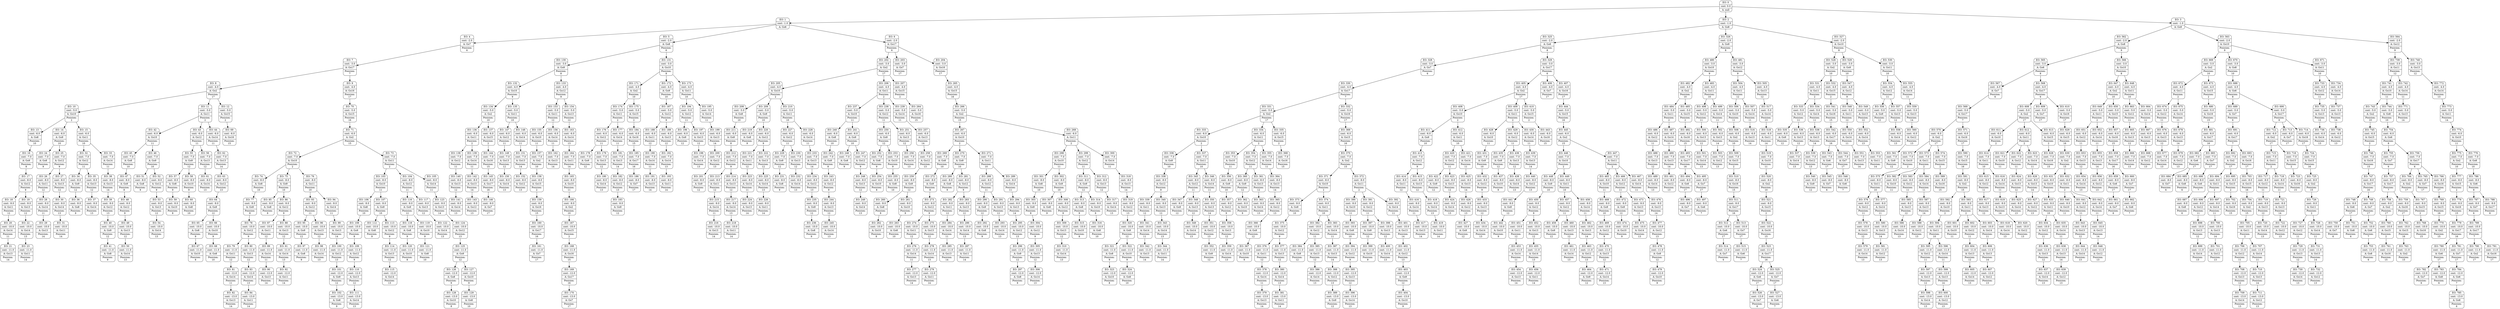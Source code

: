 digraph g {
node [shape = Mrecord];
nodo0[label="{EO: 0|cost: 0.0|A: null}"]
nodo1[label="{EO: 1|cost: -1.0|A: Go6}"]
nodo4[label="{EO: 4|cost: -2.0|A: Go7|Posicion:\n6}"]
nodo7[label="{EO: 7|cost: -3.0|A: Go17|Posicion:\n7}"]
nodo8[label="{EO: 8|cost: -4.0|A: Go2|Posicion:\n17}"]
nodo10[label="{EO: 10|cost: -5.0|A: Go10|Posicion:\n2}"]
nodo13[label="{EO: 13|cost: -6.0|A: Go8|Posicion:\n10}"]
nodo16[label="{EO: 16|cost: -7.0|A: Go9|Posicion:\n8}"]
nodo17[label="{EO: 17|cost: -8.0|A: Go12|Posicion:\n9}"]
nodo18[label="{EO: 18|cost: -9.0|A: Go11|Posicion:\n12}"]
nodo20[label="{EO: 20|cost: -10.0|A: Go14|Posicion:\n11}"]
nodo21[label="{EO: 21|cost: -11.0|A: Go13|Posicion:\n14}"]

nodo20 -> nodo21;

nodo18 -> nodo20;

nodo17 -> nodo18;
nodo19[label="{EO: 19|cost: -9.0|A: Go13|Posicion:\n12}"]
nodo22[label="{EO: 22|cost: -10.0|A: Go14|Posicion:\n13}"]
nodo23[label="{EO: 23|cost: -11.0|A: Go11|Posicion:\n14}"]

nodo22 -> nodo23;

nodo19 -> nodo22;

nodo17 -> nodo19;

nodo16 -> nodo17;

nodo13 -> nodo16;

nodo10 -> nodo13;
nodo14[label="{EO: 14|cost: -6.0|A: Go9|Posicion:\n10}"]
nodo24[label="{EO: 24|cost: -7.0|A: Go8|Posicion:\n9}"]

nodo14 -> nodo24;
nodo25[label="{EO: 25|cost: -7.0|A: Go12|Posicion:\n9}"]
nodo26[label="{EO: 26|cost: -8.0|A: Go11|Posicion:\n12}"]
nodo28[label="{EO: 28|cost: -9.0|A: Go14|Posicion:\n11}"]
nodo29[label="{EO: 29|cost: -10.0|A: Go13|Posicion:\n14}"]

nodo28 -> nodo29;

nodo26 -> nodo28;

nodo25 -> nodo26;
nodo27[label="{EO: 27|cost: -8.0|A: Go13|Posicion:\n12}"]
nodo30[label="{EO: 30|cost: -9.0|A: Go14|Posicion:\n13}"]
nodo31[label="{EO: 31|cost: -10.0|A: Go11|Posicion:\n14}"]

nodo30 -> nodo31;

nodo27 -> nodo30;

nodo25 -> nodo27;

nodo14 -> nodo25;

nodo10 -> nodo14;
nodo15[label="{EO: 15|cost: -6.0|A: Go11|Posicion:\n10}"]
nodo32[label="{EO: 32|cost: -7.0|A: Go12|Posicion:\n11}"]
nodo34[label="{EO: 34|cost: -8.0|A: Go9|Posicion:\n12}"]
nodo36[label="{EO: 36|cost: -9.0|A: Go8|Posicion:\n9}"]

nodo34 -> nodo36;

nodo32 -> nodo34;
nodo35[label="{EO: 35|cost: -8.0|A: Go13|Posicion:\n12}"]
nodo37[label="{EO: 37|cost: -9.0|A: Go14|Posicion:\n13}"]

nodo35 -> nodo37;

nodo32 -> nodo35;

nodo15 -> nodo32;
nodo33[label="{EO: 33|cost: -7.0|A: Go14|Posicion:\n11}"]
nodo38[label="{EO: 38|cost: -8.0|A: Go13|Posicion:\n14}"]
nodo39[label="{EO: 39|cost: -9.0|A: Go12|Posicion:\n13}"]
nodo40[label="{EO: 40|cost: -10.0|A: Go9|Posicion:\n12}"]
nodo41[label="{EO: 41|cost: -11.0|A: Go8|Posicion:\n9}"]

nodo40 -> nodo41;

nodo39 -> nodo40;

nodo38 -> nodo39;

nodo33 -> nodo38;

nodo15 -> nodo33;

nodo10 -> nodo15;

nodo8 -> nodo10;
nodo11[label="{EO: 11|cost: -5.0|A: Go11|Posicion:\n2}"]
nodo42[label="{EO: 42|cost: -6.0|A: Go10|Posicion:\n11}"]
nodo45[label="{EO: 45|cost: -7.0|A: Go8|Posicion:\n10}"]
nodo47[label="{EO: 47|cost: -8.0|A: Go9|Posicion:\n8}"]
nodo48[label="{EO: 48|cost: -9.0|A: Go12|Posicion:\n9}"]
nodo49[label="{EO: 49|cost: -10.0|A: Go13|Posicion:\n12}"]
nodo50[label="{EO: 50|cost: -11.0|A: Go14|Posicion:\n13}"]

nodo49 -> nodo50;

nodo48 -> nodo49;

nodo47 -> nodo48;

nodo45 -> nodo47;

nodo42 -> nodo45;
nodo46[label="{EO: 46|cost: -7.0|A: Go9|Posicion:\n10}"]
nodo51[label="{EO: 51|cost: -8.0|A: Go8|Posicion:\n9}"]

nodo46 -> nodo51;
nodo52[label="{EO: 52|cost: -8.0|A: Go12|Posicion:\n9}"]
nodo53[label="{EO: 53|cost: -9.0|A: Go13|Posicion:\n12}"]
nodo54[label="{EO: 54|cost: -10.0|A: Go14|Posicion:\n13}"]

nodo53 -> nodo54;

nodo52 -> nodo53;

nodo46 -> nodo52;

nodo42 -> nodo46;

nodo11 -> nodo42;
nodo43[label="{EO: 43|cost: -6.0|A: Go12|Posicion:\n11}"]
nodo55[label="{EO: 55|cost: -7.0|A: Go9|Posicion:\n12}"]
nodo57[label="{EO: 57|cost: -8.0|A: Go8|Posicion:\n9}"]
nodo59[label="{EO: 59|cost: -9.0|A: Go10|Posicion:\n8}"]

nodo57 -> nodo59;

nodo55 -> nodo57;
nodo58[label="{EO: 58|cost: -8.0|A: Go10|Posicion:\n9}"]
nodo60[label="{EO: 60|cost: -9.0|A: Go8|Posicion:\n10}"]

nodo58 -> nodo60;

nodo55 -> nodo58;

nodo43 -> nodo55;
nodo56[label="{EO: 56|cost: -7.0|A: Go13|Posicion:\n12}"]
nodo61[label="{EO: 61|cost: -8.0|A: Go14|Posicion:\n13}"]

nodo56 -> nodo61;

nodo43 -> nodo56;

nodo11 -> nodo43;
nodo44[label="{EO: 44|cost: -6.0|A: Go14|Posicion:\n11}"]
nodo62[label="{EO: 62|cost: -7.0|A: Go13|Posicion:\n14}"]
nodo63[label="{EO: 63|cost: -8.0|A: Go12|Posicion:\n13}"]
nodo64[label="{EO: 64|cost: -9.0|A: Go9|Posicion:\n12}"]
nodo65[label="{EO: 65|cost: -10.0|A: Go8|Posicion:\n9}"]
nodo67[label="{EO: 67|cost: -11.0|A: Go10|Posicion:\n8}"]

nodo65 -> nodo67;

nodo64 -> nodo65;
nodo66[label="{EO: 66|cost: -10.0|A: Go10|Posicion:\n9}"]
nodo68[label="{EO: 68|cost: -11.0|A: Go8|Posicion:\n10}"]

nodo66 -> nodo68;

nodo64 -> nodo66;

nodo63 -> nodo64;

nodo62 -> nodo63;

nodo44 -> nodo62;

nodo11 -> nodo44;

nodo8 -> nodo11;
nodo12[label="{EO: 12|cost: -5.0|A: Go15|Posicion:\n2}"]
nodo69[label="{EO: 69|cost: -6.0|A: Go16|Posicion:\n15}"]

nodo12 -> nodo69;

nodo8 -> nodo12;

nodo7 -> nodo8;
nodo9[label="{EO: 9|cost: -4.0|A: Go16|Posicion:\n17}"]
nodo70[label="{EO: 70|cost: -5.0|A: Go15|Posicion:\n16}"]
nodo71[label="{EO: 71|cost: -6.0|A: Go2|Posicion:\n15}"]
nodo72[label="{EO: 72|cost: -7.0|A: Go10|Posicion:\n2}"]
nodo74[label="{EO: 74|cost: -8.0|A: Go8|Posicion:\n10}"]
nodo77[label="{EO: 77|cost: -9.0|A: Go9|Posicion:\n8}"]
nodo78[label="{EO: 78|cost: -10.0|A: Go12|Posicion:\n9}"]
nodo79[label="{EO: 79|cost: -11.0|A: Go11|Posicion:\n12}"]
nodo81[label="{EO: 81|cost: -12.0|A: Go14|Posicion:\n11}"]
nodo82[label="{EO: 82|cost: -13.0|A: Go13|Posicion:\n14}"]

nodo81 -> nodo82;

nodo79 -> nodo81;

nodo78 -> nodo79;
nodo80[label="{EO: 80|cost: -11.0|A: Go13|Posicion:\n12}"]
nodo83[label="{EO: 83|cost: -12.0|A: Go14|Posicion:\n13}"]
nodo84[label="{EO: 84|cost: -13.0|A: Go11|Posicion:\n14}"]

nodo83 -> nodo84;

nodo80 -> nodo83;

nodo78 -> nodo80;

nodo77 -> nodo78;

nodo74 -> nodo77;

nodo72 -> nodo74;
nodo75[label="{EO: 75|cost: -8.0|A: Go9|Posicion:\n10}"]
nodo85[label="{EO: 85|cost: -9.0|A: Go8|Posicion:\n9}"]

nodo75 -> nodo85;
nodo86[label="{EO: 86|cost: -9.0|A: Go12|Posicion:\n9}"]
nodo87[label="{EO: 87|cost: -10.0|A: Go11|Posicion:\n12}"]
nodo89[label="{EO: 89|cost: -11.0|A: Go14|Posicion:\n11}"]
nodo90[label="{EO: 90|cost: -12.0|A: Go13|Posicion:\n14}"]

nodo89 -> nodo90;

nodo87 -> nodo89;

nodo86 -> nodo87;
nodo88[label="{EO: 88|cost: -10.0|A: Go13|Posicion:\n12}"]
nodo91[label="{EO: 91|cost: -11.0|A: Go14|Posicion:\n13}"]
nodo92[label="{EO: 92|cost: -12.0|A: Go11|Posicion:\n14}"]

nodo91 -> nodo92;

nodo88 -> nodo91;

nodo86 -> nodo88;

nodo75 -> nodo86;

nodo72 -> nodo75;
nodo76[label="{EO: 76|cost: -8.0|A: Go11|Posicion:\n10}"]
nodo93[label="{EO: 93|cost: -9.0|A: Go12|Posicion:\n11}"]
nodo95[label="{EO: 95|cost: -10.0|A: Go9|Posicion:\n12}"]
nodo97[label="{EO: 97|cost: -11.0|A: Go8|Posicion:\n9}"]

nodo95 -> nodo97;

nodo93 -> nodo95;
nodo96[label="{EO: 96|cost: -10.0|A: Go13|Posicion:\n12}"]
nodo98[label="{EO: 98|cost: -11.0|A: Go14|Posicion:\n13}"]

nodo96 -> nodo98;

nodo93 -> nodo96;

nodo76 -> nodo93;
nodo94[label="{EO: 94|cost: -9.0|A: Go14|Posicion:\n11}"]
nodo99[label="{EO: 99|cost: -10.0|A: Go13|Posicion:\n14}"]
nodo100[label="{EO: 100|cost: -11.0|A: Go12|Posicion:\n13}"]
nodo101[label="{EO: 101|cost: -12.0|A: Go9|Posicion:\n12}"]
nodo102[label="{EO: 102|cost: -13.0|A: Go8|Posicion:\n9}"]

nodo101 -> nodo102;

nodo100 -> nodo101;

nodo99 -> nodo100;

nodo94 -> nodo99;

nodo76 -> nodo94;

nodo72 -> nodo76;

nodo71 -> nodo72;
nodo73[label="{EO: 73|cost: -7.0|A: Go11|Posicion:\n2}"]
nodo103[label="{EO: 103|cost: -8.0|A: Go10|Posicion:\n11}"]
nodo106[label="{EO: 106|cost: -9.0|A: Go8|Posicion:\n10}"]
nodo108[label="{EO: 108|cost: -10.0|A: Go9|Posicion:\n8}"]
nodo109[label="{EO: 109|cost: -11.0|A: Go12|Posicion:\n9}"]
nodo110[label="{EO: 110|cost: -12.0|A: Go13|Posicion:\n12}"]
nodo111[label="{EO: 111|cost: -13.0|A: Go14|Posicion:\n13}"]

nodo110 -> nodo111;

nodo109 -> nodo110;

nodo108 -> nodo109;

nodo106 -> nodo108;

nodo103 -> nodo106;
nodo107[label="{EO: 107|cost: -9.0|A: Go9|Posicion:\n10}"]
nodo112[label="{EO: 112|cost: -10.0|A: Go8|Posicion:\n9}"]

nodo107 -> nodo112;
nodo113[label="{EO: 113|cost: -10.0|A: Go12|Posicion:\n9}"]
nodo114[label="{EO: 114|cost: -11.0|A: Go13|Posicion:\n12}"]
nodo115[label="{EO: 115|cost: -12.0|A: Go14|Posicion:\n13}"]

nodo114 -> nodo115;

nodo113 -> nodo114;

nodo107 -> nodo113;

nodo103 -> nodo107;

nodo73 -> nodo103;
nodo104[label="{EO: 104|cost: -8.0|A: Go12|Posicion:\n11}"]
nodo116[label="{EO: 116|cost: -9.0|A: Go9|Posicion:\n12}"]
nodo118[label="{EO: 118|cost: -10.0|A: Go8|Posicion:\n9}"]
nodo120[label="{EO: 120|cost: -11.0|A: Go10|Posicion:\n8}"]

nodo118 -> nodo120;

nodo116 -> nodo118;
nodo119[label="{EO: 119|cost: -10.0|A: Go10|Posicion:\n9}"]
nodo121[label="{EO: 121|cost: -11.0|A: Go8|Posicion:\n10}"]

nodo119 -> nodo121;

nodo116 -> nodo119;

nodo104 -> nodo116;
nodo117[label="{EO: 117|cost: -9.0|A: Go13|Posicion:\n12}"]
nodo122[label="{EO: 122|cost: -10.0|A: Go14|Posicion:\n13}"]

nodo117 -> nodo122;

nodo104 -> nodo117;

nodo73 -> nodo104;
nodo105[label="{EO: 105|cost: -8.0|A: Go14|Posicion:\n11}"]
nodo123[label="{EO: 123|cost: -9.0|A: Go13|Posicion:\n14}"]
nodo124[label="{EO: 124|cost: -10.0|A: Go12|Posicion:\n13}"]
nodo125[label="{EO: 125|cost: -11.0|A: Go9|Posicion:\n12}"]
nodo126[label="{EO: 126|cost: -12.0|A: Go8|Posicion:\n9}"]
nodo128[label="{EO: 128|cost: -13.0|A: Go10|Posicion:\n8}"]

nodo126 -> nodo128;

nodo125 -> nodo126;
nodo127[label="{EO: 127|cost: -12.0|A: Go10|Posicion:\n9}"]
nodo129[label="{EO: 129|cost: -13.0|A: Go8|Posicion:\n10}"]

nodo127 -> nodo129;

nodo125 -> nodo127;

nodo124 -> nodo125;

nodo123 -> nodo124;

nodo105 -> nodo123;

nodo73 -> nodo105;

nodo71 -> nodo73;

nodo70 -> nodo71;

nodo9 -> nodo70;

nodo7 -> nodo9;

nodo4 -> nodo7;

nodo1 -> nodo4;
nodo5[label="{EO: 5|cost: -2.0|A: Go8|Posicion:\n6}"]
nodo130[label="{EO: 130|cost: -3.0|A: Go9|Posicion:\n8}"]
nodo132[label="{EO: 132|cost: -4.0|A: Go10|Posicion:\n9}"]
nodo134[label="{EO: 134|cost: -5.0|A: Go2|Posicion:\n10}"]
nodo136[label="{EO: 136|cost: -6.0|A: Go11|Posicion:\n2}"]
nodo138[label="{EO: 138|cost: -7.0|A: Go12|Posicion:\n11}"]
nodo140[label="{EO: 140|cost: -8.0|A: Go13|Posicion:\n12}"]
nodo141[label="{EO: 141|cost: -9.0|A: Go14|Posicion:\n13}"]

nodo140 -> nodo141;

nodo138 -> nodo140;

nodo136 -> nodo138;
nodo139[label="{EO: 139|cost: -7.0|A: Go14|Posicion:\n11}"]
nodo142[label="{EO: 142|cost: -8.0|A: Go13|Posicion:\n14}"]
nodo143[label="{EO: 143|cost: -9.0|A: Go12|Posicion:\n13}"]

nodo142 -> nodo143;

nodo139 -> nodo142;

nodo136 -> nodo139;

nodo134 -> nodo136;
nodo137[label="{EO: 137|cost: -6.0|A: Go15|Posicion:\n2}"]
nodo144[label="{EO: 144|cost: -7.0|A: Go16|Posicion:\n15}"]
nodo145[label="{EO: 145|cost: -8.0|A: Go17|Posicion:\n16}"]
nodo146[label="{EO: 146|cost: -9.0|A: Go7|Posicion:\n17}"]

nodo145 -> nodo146;

nodo144 -> nodo145;

nodo137 -> nodo144;

nodo134 -> nodo137;

nodo132 -> nodo134;
nodo135[label="{EO: 135|cost: -5.0|A: Go11|Posicion:\n10}"]
nodo147[label="{EO: 147|cost: -6.0|A: Go12|Posicion:\n11}"]
nodo149[label="{EO: 149|cost: -7.0|A: Go13|Posicion:\n12}"]
nodo150[label="{EO: 150|cost: -8.0|A: Go14|Posicion:\n13}"]

nodo149 -> nodo150;

nodo147 -> nodo149;

nodo135 -> nodo147;
nodo148[label="{EO: 148|cost: -6.0|A: Go14|Posicion:\n11}"]
nodo151[label="{EO: 151|cost: -7.0|A: Go13|Posicion:\n14}"]
nodo152[label="{EO: 152|cost: -8.0|A: Go12|Posicion:\n13}"]

nodo151 -> nodo152;

nodo148 -> nodo151;

nodo135 -> nodo148;

nodo132 -> nodo135;

nodo130 -> nodo132;
nodo133[label="{EO: 133|cost: -4.0|A: Go12|Posicion:\n9}"]
nodo153[label="{EO: 153|cost: -5.0|A: Go11|Posicion:\n12}"]
nodo155[label="{EO: 155|cost: -6.0|A: Go10|Posicion:\n11}"]
nodo157[label="{EO: 157|cost: -7.0|A: Go2|Posicion:\n10}"]
nodo158[label="{EO: 158|cost: -8.0|A: Go15|Posicion:\n2}"]
nodo159[label="{EO: 159|cost: -9.0|A: Go16|Posicion:\n15}"]
nodo160[label="{EO: 160|cost: -10.0|A: Go17|Posicion:\n16}"]
nodo161[label="{EO: 161|cost: -11.0|A: Go7|Posicion:\n17}"]

nodo160 -> nodo161;

nodo159 -> nodo160;

nodo158 -> nodo159;

nodo157 -> nodo158;

nodo155 -> nodo157;

nodo153 -> nodo155;
nodo156[label="{EO: 156|cost: -6.0|A: Go14|Posicion:\n11}"]
nodo162[label="{EO: 162|cost: -7.0|A: Go13|Posicion:\n14}"]

nodo156 -> nodo162;

nodo153 -> nodo156;

nodo133 -> nodo153;
nodo154[label="{EO: 154|cost: -5.0|A: Go13|Posicion:\n12}"]
nodo163[label="{EO: 163|cost: -6.0|A: Go14|Posicion:\n13}"]
nodo164[label="{EO: 164|cost: -7.0|A: Go11|Posicion:\n14}"]
nodo165[label="{EO: 165|cost: -8.0|A: Go10|Posicion:\n11}"]
nodo166[label="{EO: 166|cost: -9.0|A: Go2|Posicion:\n10}"]
nodo167[label="{EO: 167|cost: -10.0|A: Go15|Posicion:\n2}"]
nodo168[label="{EO: 168|cost: -11.0|A: Go16|Posicion:\n15}"]
nodo169[label="{EO: 169|cost: -12.0|A: Go17|Posicion:\n16}"]
nodo170[label="{EO: 170|cost: -13.0|A: Go7|Posicion:\n17}"]

nodo169 -> nodo170;

nodo168 -> nodo169;

nodo167 -> nodo168;

nodo166 -> nodo167;

nodo165 -> nodo166;

nodo164 -> nodo165;

nodo163 -> nodo164;

nodo154 -> nodo163;

nodo133 -> nodo154;

nodo130 -> nodo133;

nodo5 -> nodo130;
nodo131[label="{EO: 131|cost: -3.0|A: Go10|Posicion:\n8}"]
nodo171[label="{EO: 171|cost: -4.0|A: Go2|Posicion:\n10}"]
nodo174[label="{EO: 174|cost: -5.0|A: Go11|Posicion:\n2}"]
nodo176[label="{EO: 176|cost: -6.0|A: Go12|Posicion:\n11}"]
nodo178[label="{EO: 178|cost: -7.0|A: Go9|Posicion:\n12}"]

nodo176 -> nodo178;
nodo179[label="{EO: 179|cost: -7.0|A: Go13|Posicion:\n12}"]
nodo180[label="{EO: 180|cost: -8.0|A: Go14|Posicion:\n13}"]

nodo179 -> nodo180;

nodo176 -> nodo179;

nodo174 -> nodo176;
nodo177[label="{EO: 177|cost: -6.0|A: Go14|Posicion:\n11}"]
nodo181[label="{EO: 181|cost: -7.0|A: Go13|Posicion:\n14}"]
nodo182[label="{EO: 182|cost: -8.0|A: Go12|Posicion:\n13}"]
nodo183[label="{EO: 183|cost: -9.0|A: Go9|Posicion:\n12}"]

nodo182 -> nodo183;

nodo181 -> nodo182;

nodo177 -> nodo181;

nodo174 -> nodo177;

nodo171 -> nodo174;
nodo175[label="{EO: 175|cost: -5.0|A: Go15|Posicion:\n2}"]
nodo184[label="{EO: 184|cost: -6.0|A: Go16|Posicion:\n15}"]
nodo185[label="{EO: 185|cost: -7.0|A: Go17|Posicion:\n16}"]
nodo186[label="{EO: 186|cost: -8.0|A: Go7|Posicion:\n17}"]

nodo185 -> nodo186;

nodo184 -> nodo185;

nodo175 -> nodo184;

nodo171 -> nodo175;

nodo131 -> nodo171;
nodo172[label="{EO: 172|cost: -4.0|A: Go9|Posicion:\n10}"]
nodo187[label="{EO: 187|cost: -5.0|A: Go12|Posicion:\n9}"]
nodo188[label="{EO: 188|cost: -6.0|A: Go11|Posicion:\n12}"]
nodo190[label="{EO: 190|cost: -7.0|A: Go14|Posicion:\n11}"]
nodo191[label="{EO: 191|cost: -8.0|A: Go13|Posicion:\n14}"]

nodo190 -> nodo191;

nodo188 -> nodo190;

nodo187 -> nodo188;
nodo189[label="{EO: 189|cost: -6.0|A: Go13|Posicion:\n12}"]
nodo192[label="{EO: 192|cost: -7.0|A: Go14|Posicion:\n13}"]
nodo193[label="{EO: 193|cost: -8.0|A: Go11|Posicion:\n14}"]

nodo192 -> nodo193;

nodo189 -> nodo192;

nodo187 -> nodo189;

nodo172 -> nodo187;

nodo131 -> nodo172;
nodo173[label="{EO: 173|cost: -4.0|A: Go11|Posicion:\n10}"]
nodo194[label="{EO: 194|cost: -5.0|A: Go12|Posicion:\n11}"]
nodo196[label="{EO: 196|cost: -6.0|A: Go9|Posicion:\n12}"]

nodo194 -> nodo196;
nodo197[label="{EO: 197|cost: -6.0|A: Go13|Posicion:\n12}"]
nodo198[label="{EO: 198|cost: -7.0|A: Go14|Posicion:\n13}"]

nodo197 -> nodo198;

nodo194 -> nodo197;

nodo173 -> nodo194;
nodo195[label="{EO: 195|cost: -5.0|A: Go14|Posicion:\n11}"]
nodo199[label="{EO: 199|cost: -6.0|A: Go13|Posicion:\n14}"]
nodo200[label="{EO: 200|cost: -7.0|A: Go12|Posicion:\n13}"]
nodo201[label="{EO: 201|cost: -8.0|A: Go9|Posicion:\n12}"]

nodo200 -> nodo201;

nodo199 -> nodo200;

nodo195 -> nodo199;

nodo173 -> nodo195;

nodo131 -> nodo173;

nodo5 -> nodo131;

nodo1 -> nodo5;
nodo6[label="{EO: 6|cost: -2.0|A: Go17|Posicion:\n6}"]
nodo202[label="{EO: 202|cost: -3.0|A: Go2|Posicion:\n17}"]
nodo205[label="{EO: 205|cost: -4.0|A: Go10|Posicion:\n2}"]
nodo208[label="{EO: 208|cost: -5.0|A: Go8|Posicion:\n10}"]
nodo211[label="{EO: 211|cost: -6.0|A: Go9|Posicion:\n8}"]
nodo212[label="{EO: 212|cost: -7.0|A: Go12|Posicion:\n9}"]
nodo213[label="{EO: 213|cost: -8.0|A: Go11|Posicion:\n12}"]
nodo215[label="{EO: 215|cost: -9.0|A: Go14|Posicion:\n11}"]
nodo216[label="{EO: 216|cost: -10.0|A: Go13|Posicion:\n14}"]

nodo215 -> nodo216;

nodo213 -> nodo215;

nodo212 -> nodo213;
nodo214[label="{EO: 214|cost: -8.0|A: Go13|Posicion:\n12}"]
nodo217[label="{EO: 217|cost: -9.0|A: Go14|Posicion:\n13}"]
nodo218[label="{EO: 218|cost: -10.0|A: Go11|Posicion:\n14}"]

nodo217 -> nodo218;

nodo214 -> nodo217;

nodo212 -> nodo214;

nodo211 -> nodo212;

nodo208 -> nodo211;

nodo205 -> nodo208;
nodo209[label="{EO: 209|cost: -5.0|A: Go9|Posicion:\n10}"]
nodo219[label="{EO: 219|cost: -6.0|A: Go8|Posicion:\n9}"]

nodo209 -> nodo219;
nodo220[label="{EO: 220|cost: -6.0|A: Go12|Posicion:\n9}"]
nodo221[label="{EO: 221|cost: -7.0|A: Go11|Posicion:\n12}"]
nodo223[label="{EO: 223|cost: -8.0|A: Go14|Posicion:\n11}"]
nodo224[label="{EO: 224|cost: -9.0|A: Go13|Posicion:\n14}"]

nodo223 -> nodo224;

nodo221 -> nodo223;

nodo220 -> nodo221;
nodo222[label="{EO: 222|cost: -7.0|A: Go13|Posicion:\n12}"]
nodo225[label="{EO: 225|cost: -8.0|A: Go14|Posicion:\n13}"]
nodo226[label="{EO: 226|cost: -9.0|A: Go11|Posicion:\n14}"]

nodo225 -> nodo226;

nodo222 -> nodo225;

nodo220 -> nodo222;

nodo209 -> nodo220;

nodo205 -> nodo209;
nodo210[label="{EO: 210|cost: -5.0|A: Go11|Posicion:\n10}"]
nodo227[label="{EO: 227|cost: -6.0|A: Go12|Posicion:\n11}"]
nodo229[label="{EO: 229|cost: -7.0|A: Go9|Posicion:\n12}"]
nodo231[label="{EO: 231|cost: -8.0|A: Go8|Posicion:\n9}"]

nodo229 -> nodo231;

nodo227 -> nodo229;
nodo230[label="{EO: 230|cost: -7.0|A: Go13|Posicion:\n12}"]
nodo232[label="{EO: 232|cost: -8.0|A: Go14|Posicion:\n13}"]

nodo230 -> nodo232;

nodo227 -> nodo230;

nodo210 -> nodo227;
nodo228[label="{EO: 228|cost: -6.0|A: Go14|Posicion:\n11}"]
nodo233[label="{EO: 233|cost: -7.0|A: Go13|Posicion:\n14}"]
nodo234[label="{EO: 234|cost: -8.0|A: Go12|Posicion:\n13}"]
nodo235[label="{EO: 235|cost: -9.0|A: Go9|Posicion:\n12}"]
nodo236[label="{EO: 236|cost: -10.0|A: Go8|Posicion:\n9}"]

nodo235 -> nodo236;

nodo234 -> nodo235;

nodo233 -> nodo234;

nodo228 -> nodo233;

nodo210 -> nodo228;

nodo205 -> nodo210;

nodo202 -> nodo205;
nodo206[label="{EO: 206|cost: -4.0|A: Go11|Posicion:\n2}"]
nodo237[label="{EO: 237|cost: -5.0|A: Go10|Posicion:\n11}"]
nodo240[label="{EO: 240|cost: -6.0|A: Go8|Posicion:\n10}"]
nodo242[label="{EO: 242|cost: -7.0|A: Go9|Posicion:\n8}"]
nodo243[label="{EO: 243|cost: -8.0|A: Go12|Posicion:\n9}"]
nodo244[label="{EO: 244|cost: -9.0|A: Go13|Posicion:\n12}"]
nodo245[label="{EO: 245|cost: -10.0|A: Go14|Posicion:\n13}"]

nodo244 -> nodo245;

nodo243 -> nodo244;

nodo242 -> nodo243;

nodo240 -> nodo242;

nodo237 -> nodo240;
nodo241[label="{EO: 241|cost: -6.0|A: Go9|Posicion:\n10}"]
nodo246[label="{EO: 246|cost: -7.0|A: Go8|Posicion:\n9}"]

nodo241 -> nodo246;
nodo247[label="{EO: 247|cost: -7.0|A: Go12|Posicion:\n9}"]
nodo248[label="{EO: 248|cost: -8.0|A: Go13|Posicion:\n12}"]
nodo249[label="{EO: 249|cost: -9.0|A: Go14|Posicion:\n13}"]

nodo248 -> nodo249;

nodo247 -> nodo248;

nodo241 -> nodo247;

nodo237 -> nodo241;

nodo206 -> nodo237;
nodo238[label="{EO: 238|cost: -5.0|A: Go12|Posicion:\n11}"]
nodo250[label="{EO: 250|cost: -6.0|A: Go9|Posicion:\n12}"]
nodo252[label="{EO: 252|cost: -7.0|A: Go8|Posicion:\n9}"]
nodo254[label="{EO: 254|cost: -8.0|A: Go10|Posicion:\n8}"]

nodo252 -> nodo254;

nodo250 -> nodo252;
nodo253[label="{EO: 253|cost: -7.0|A: Go10|Posicion:\n9}"]
nodo255[label="{EO: 255|cost: -8.0|A: Go8|Posicion:\n10}"]

nodo253 -> nodo255;

nodo250 -> nodo253;

nodo238 -> nodo250;
nodo251[label="{EO: 251|cost: -6.0|A: Go13|Posicion:\n12}"]
nodo256[label="{EO: 256|cost: -7.0|A: Go14|Posicion:\n13}"]

nodo251 -> nodo256;

nodo238 -> nodo251;

nodo206 -> nodo238;
nodo239[label="{EO: 239|cost: -5.0|A: Go14|Posicion:\n11}"]
nodo257[label="{EO: 257|cost: -6.0|A: Go13|Posicion:\n14}"]
nodo258[label="{EO: 258|cost: -7.0|A: Go12|Posicion:\n13}"]
nodo259[label="{EO: 259|cost: -8.0|A: Go9|Posicion:\n12}"]
nodo260[label="{EO: 260|cost: -9.0|A: Go8|Posicion:\n9}"]
nodo262[label="{EO: 262|cost: -10.0|A: Go10|Posicion:\n8}"]

nodo260 -> nodo262;

nodo259 -> nodo260;
nodo261[label="{EO: 261|cost: -9.0|A: Go10|Posicion:\n9}"]
nodo263[label="{EO: 263|cost: -10.0|A: Go8|Posicion:\n10}"]

nodo261 -> nodo263;

nodo259 -> nodo261;

nodo258 -> nodo259;

nodo257 -> nodo258;

nodo239 -> nodo257;

nodo206 -> nodo239;

nodo202 -> nodo206;
nodo207[label="{EO: 207|cost: -4.0|A: Go15|Posicion:\n2}"]
nodo264[label="{EO: 264|cost: -5.0|A: Go16|Posicion:\n15}"]

nodo207 -> nodo264;

nodo202 -> nodo207;

nodo6 -> nodo202;
nodo203[label="{EO: 203|cost: -3.0|A: Go7|Posicion:\n17}"]

nodo6 -> nodo203;
nodo204[label="{EO: 204|cost: -3.0|A: Go16|Posicion:\n17}"]
nodo265[label="{EO: 265|cost: -4.0|A: Go15|Posicion:\n16}"]
nodo266[label="{EO: 266|cost: -5.0|A: Go2|Posicion:\n15}"]
nodo267[label="{EO: 267|cost: -6.0|A: Go10|Posicion:\n2}"]
nodo269[label="{EO: 269|cost: -7.0|A: Go8|Posicion:\n10}"]
nodo272[label="{EO: 272|cost: -8.0|A: Go9|Posicion:\n8}"]
nodo273[label="{EO: 273|cost: -9.0|A: Go12|Posicion:\n9}"]
nodo274[label="{EO: 274|cost: -10.0|A: Go11|Posicion:\n12}"]
nodo276[label="{EO: 276|cost: -11.0|A: Go14|Posicion:\n11}"]
nodo277[label="{EO: 277|cost: -12.0|A: Go13|Posicion:\n14}"]

nodo276 -> nodo277;

nodo274 -> nodo276;

nodo273 -> nodo274;
nodo275[label="{EO: 275|cost: -10.0|A: Go13|Posicion:\n12}"]
nodo278[label="{EO: 278|cost: -11.0|A: Go14|Posicion:\n13}"]
nodo279[label="{EO: 279|cost: -12.0|A: Go11|Posicion:\n14}"]

nodo278 -> nodo279;

nodo275 -> nodo278;

nodo273 -> nodo275;

nodo272 -> nodo273;

nodo269 -> nodo272;

nodo267 -> nodo269;
nodo270[label="{EO: 270|cost: -7.0|A: Go9|Posicion:\n10}"]
nodo280[label="{EO: 280|cost: -8.0|A: Go8|Posicion:\n9}"]

nodo270 -> nodo280;
nodo281[label="{EO: 281|cost: -8.0|A: Go12|Posicion:\n9}"]
nodo282[label="{EO: 282|cost: -9.0|A: Go11|Posicion:\n12}"]
nodo284[label="{EO: 284|cost: -10.0|A: Go14|Posicion:\n11}"]
nodo285[label="{EO: 285|cost: -11.0|A: Go13|Posicion:\n14}"]

nodo284 -> nodo285;

nodo282 -> nodo284;

nodo281 -> nodo282;
nodo283[label="{EO: 283|cost: -9.0|A: Go13|Posicion:\n12}"]
nodo286[label="{EO: 286|cost: -10.0|A: Go14|Posicion:\n13}"]
nodo287[label="{EO: 287|cost: -11.0|A: Go11|Posicion:\n14}"]

nodo286 -> nodo287;

nodo283 -> nodo286;

nodo281 -> nodo283;

nodo270 -> nodo281;

nodo267 -> nodo270;
nodo271[label="{EO: 271|cost: -7.0|A: Go11|Posicion:\n10}"]
nodo288[label="{EO: 288|cost: -8.0|A: Go12|Posicion:\n11}"]
nodo290[label="{EO: 290|cost: -9.0|A: Go9|Posicion:\n12}"]
nodo292[label="{EO: 292|cost: -10.0|A: Go8|Posicion:\n9}"]

nodo290 -> nodo292;

nodo288 -> nodo290;
nodo291[label="{EO: 291|cost: -9.0|A: Go13|Posicion:\n12}"]
nodo293[label="{EO: 293|cost: -10.0|A: Go14|Posicion:\n13}"]

nodo291 -> nodo293;

nodo288 -> nodo291;

nodo271 -> nodo288;
nodo289[label="{EO: 289|cost: -8.0|A: Go14|Posicion:\n11}"]
nodo294[label="{EO: 294|cost: -9.0|A: Go13|Posicion:\n14}"]
nodo295[label="{EO: 295|cost: -10.0|A: Go12|Posicion:\n13}"]
nodo296[label="{EO: 296|cost: -11.0|A: Go9|Posicion:\n12}"]
nodo297[label="{EO: 297|cost: -12.0|A: Go8|Posicion:\n9}"]

nodo296 -> nodo297;

nodo295 -> nodo296;

nodo294 -> nodo295;

nodo289 -> nodo294;

nodo271 -> nodo289;

nodo267 -> nodo271;

nodo266 -> nodo267;
nodo268[label="{EO: 268|cost: -6.0|A: Go11|Posicion:\n2}"]
nodo298[label="{EO: 298|cost: -7.0|A: Go10|Posicion:\n11}"]
nodo301[label="{EO: 301|cost: -8.0|A: Go8|Posicion:\n10}"]
nodo303[label="{EO: 303|cost: -9.0|A: Go9|Posicion:\n8}"]
nodo304[label="{EO: 304|cost: -10.0|A: Go12|Posicion:\n9}"]
nodo305[label="{EO: 305|cost: -11.0|A: Go13|Posicion:\n12}"]
nodo306[label="{EO: 306|cost: -12.0|A: Go14|Posicion:\n13}"]

nodo305 -> nodo306;

nodo304 -> nodo305;

nodo303 -> nodo304;

nodo301 -> nodo303;

nodo298 -> nodo301;
nodo302[label="{EO: 302|cost: -8.0|A: Go9|Posicion:\n10}"]
nodo307[label="{EO: 307|cost: -9.0|A: Go8|Posicion:\n9}"]

nodo302 -> nodo307;
nodo308[label="{EO: 308|cost: -9.0|A: Go12|Posicion:\n9}"]
nodo309[label="{EO: 309|cost: -10.0|A: Go13|Posicion:\n12}"]
nodo310[label="{EO: 310|cost: -11.0|A: Go14|Posicion:\n13}"]

nodo309 -> nodo310;

nodo308 -> nodo309;

nodo302 -> nodo308;

nodo298 -> nodo302;

nodo268 -> nodo298;
nodo299[label="{EO: 299|cost: -7.0|A: Go12|Posicion:\n11}"]
nodo311[label="{EO: 311|cost: -8.0|A: Go9|Posicion:\n12}"]
nodo313[label="{EO: 313|cost: -9.0|A: Go8|Posicion:\n9}"]
nodo315[label="{EO: 315|cost: -10.0|A: Go10|Posicion:\n8}"]

nodo313 -> nodo315;

nodo311 -> nodo313;
nodo314[label="{EO: 314|cost: -9.0|A: Go10|Posicion:\n9}"]
nodo316[label="{EO: 316|cost: -10.0|A: Go8|Posicion:\n10}"]

nodo314 -> nodo316;

nodo311 -> nodo314;

nodo299 -> nodo311;
nodo312[label="{EO: 312|cost: -8.0|A: Go13|Posicion:\n12}"]
nodo317[label="{EO: 317|cost: -9.0|A: Go14|Posicion:\n13}"]

nodo312 -> nodo317;

nodo299 -> nodo312;

nodo268 -> nodo299;
nodo300[label="{EO: 300|cost: -7.0|A: Go14|Posicion:\n11}"]
nodo318[label="{EO: 318|cost: -8.0|A: Go13|Posicion:\n14}"]
nodo319[label="{EO: 319|cost: -9.0|A: Go12|Posicion:\n13}"]
nodo320[label="{EO: 320|cost: -10.0|A: Go9|Posicion:\n12}"]
nodo321[label="{EO: 321|cost: -11.0|A: Go8|Posicion:\n9}"]
nodo323[label="{EO: 323|cost: -12.0|A: Go10|Posicion:\n8}"]

nodo321 -> nodo323;

nodo320 -> nodo321;
nodo322[label="{EO: 322|cost: -11.0|A: Go10|Posicion:\n9}"]
nodo324[label="{EO: 324|cost: -12.0|A: Go8|Posicion:\n10}"]

nodo322 -> nodo324;

nodo320 -> nodo322;

nodo319 -> nodo320;

nodo318 -> nodo319;

nodo300 -> nodo318;

nodo268 -> nodo300;

nodo266 -> nodo268;

nodo265 -> nodo266;

nodo204 -> nodo265;

nodo6 -> nodo204;

nodo1 -> nodo6;

nodo0 -> nodo1;
nodo2[label="{EO: 2|cost: -1.0|A: Go8}"]
nodo325[label="{EO: 325|cost: -2.0|A: Go6|Posicion:\n8}"]
nodo328[label="{EO: 328|cost: -3.0|A: Go7|Posicion:\n6}"]
nodo330[label="{EO: 330|cost: -4.0|A: Go17|Posicion:\n7}"]
nodo331[label="{EO: 331|cost: -5.0|A: Go2|Posicion:\n17}"]
nodo333[label="{EO: 333|cost: -6.0|A: Go10|Posicion:\n2}"]
nodo336[label="{EO: 336|cost: -7.0|A: Go9|Posicion:\n10}"]
nodo338[label="{EO: 338|cost: -8.0|A: Go12|Posicion:\n9}"]
nodo339[label="{EO: 339|cost: -9.0|A: Go11|Posicion:\n12}"]
nodo341[label="{EO: 341|cost: -10.0|A: Go14|Posicion:\n11}"]
nodo342[label="{EO: 342|cost: -11.0|A: Go13|Posicion:\n14}"]

nodo341 -> nodo342;

nodo339 -> nodo341;

nodo338 -> nodo339;
nodo340[label="{EO: 340|cost: -9.0|A: Go13|Posicion:\n12}"]
nodo343[label="{EO: 343|cost: -10.0|A: Go14|Posicion:\n13}"]
nodo344[label="{EO: 344|cost: -11.0|A: Go11|Posicion:\n14}"]

nodo343 -> nodo344;

nodo340 -> nodo343;

nodo338 -> nodo340;

nodo336 -> nodo338;

nodo333 -> nodo336;
nodo337[label="{EO: 337|cost: -7.0|A: Go11|Posicion:\n10}"]
nodo345[label="{EO: 345|cost: -8.0|A: Go12|Posicion:\n11}"]
nodo347[label="{EO: 347|cost: -9.0|A: Go9|Posicion:\n12}"]

nodo345 -> nodo347;
nodo348[label="{EO: 348|cost: -9.0|A: Go13|Posicion:\n12}"]
nodo349[label="{EO: 349|cost: -10.0|A: Go14|Posicion:\n13}"]

nodo348 -> nodo349;

nodo345 -> nodo348;

nodo337 -> nodo345;
nodo346[label="{EO: 346|cost: -8.0|A: Go14|Posicion:\n11}"]
nodo350[label="{EO: 350|cost: -9.0|A: Go13|Posicion:\n14}"]
nodo351[label="{EO: 351|cost: -10.0|A: Go12|Posicion:\n13}"]
nodo352[label="{EO: 352|cost: -11.0|A: Go9|Posicion:\n12}"]

nodo351 -> nodo352;

nodo350 -> nodo351;

nodo346 -> nodo350;

nodo337 -> nodo346;

nodo333 -> nodo337;

nodo331 -> nodo333;
nodo334[label="{EO: 334|cost: -6.0|A: Go11|Posicion:\n2}"]
nodo353[label="{EO: 353|cost: -7.0|A: Go10|Posicion:\n11}"]
nodo356[label="{EO: 356|cost: -8.0|A: Go9|Posicion:\n10}"]
nodo357[label="{EO: 357|cost: -9.0|A: Go12|Posicion:\n9}"]
nodo358[label="{EO: 358|cost: -10.0|A: Go13|Posicion:\n12}"]
nodo359[label="{EO: 359|cost: -11.0|A: Go14|Posicion:\n13}"]

nodo358 -> nodo359;

nodo357 -> nodo358;

nodo356 -> nodo357;

nodo353 -> nodo356;

nodo334 -> nodo353;
nodo354[label="{EO: 354|cost: -7.0|A: Go12|Posicion:\n11}"]
nodo360[label="{EO: 360|cost: -8.0|A: Go9|Posicion:\n12}"]
nodo362[label="{EO: 362|cost: -9.0|A: Go10|Posicion:\n9}"]

nodo360 -> nodo362;

nodo354 -> nodo360;
nodo361[label="{EO: 361|cost: -8.0|A: Go13|Posicion:\n12}"]
nodo363[label="{EO: 363|cost: -9.0|A: Go14|Posicion:\n13}"]

nodo361 -> nodo363;

nodo354 -> nodo361;

nodo334 -> nodo354;
nodo355[label="{EO: 355|cost: -7.0|A: Go14|Posicion:\n11}"]
nodo364[label="{EO: 364|cost: -8.0|A: Go13|Posicion:\n14}"]
nodo365[label="{EO: 365|cost: -9.0|A: Go12|Posicion:\n13}"]
nodo366[label="{EO: 366|cost: -10.0|A: Go9|Posicion:\n12}"]
nodo367[label="{EO: 367|cost: -11.0|A: Go10|Posicion:\n9}"]

nodo366 -> nodo367;

nodo365 -> nodo366;

nodo364 -> nodo365;

nodo355 -> nodo364;

nodo334 -> nodo355;

nodo331 -> nodo334;
nodo335[label="{EO: 335|cost: -6.0|A: Go15|Posicion:\n2}"]
nodo368[label="{EO: 368|cost: -7.0|A: Go16|Posicion:\n15}"]

nodo335 -> nodo368;

nodo331 -> nodo335;

nodo330 -> nodo331;
nodo332[label="{EO: 332|cost: -5.0|A: Go16|Posicion:\n17}"]
nodo369[label="{EO: 369|cost: -6.0|A: Go15|Posicion:\n16}"]
nodo370[label="{EO: 370|cost: -7.0|A: Go2|Posicion:\n15}"]
nodo371[label="{EO: 371|cost: -8.0|A: Go10|Posicion:\n2}"]
nodo373[label="{EO: 373|cost: -9.0|A: Go9|Posicion:\n10}"]
nodo375[label="{EO: 375|cost: -10.0|A: Go12|Posicion:\n9}"]
nodo376[label="{EO: 376|cost: -11.0|A: Go11|Posicion:\n12}"]
nodo378[label="{EO: 378|cost: -12.0|A: Go14|Posicion:\n11}"]
nodo379[label="{EO: 379|cost: -13.0|A: Go13|Posicion:\n14}"]

nodo378 -> nodo379;

nodo376 -> nodo378;

nodo375 -> nodo376;
nodo377[label="{EO: 377|cost: -11.0|A: Go13|Posicion:\n12}"]
nodo380[label="{EO: 380|cost: -12.0|A: Go14|Posicion:\n13}"]
nodo381[label="{EO: 381|cost: -13.0|A: Go11|Posicion:\n14}"]

nodo380 -> nodo381;

nodo377 -> nodo380;

nodo375 -> nodo377;

nodo373 -> nodo375;

nodo371 -> nodo373;
nodo374[label="{EO: 374|cost: -9.0|A: Go11|Posicion:\n10}"]
nodo382[label="{EO: 382|cost: -10.0|A: Go12|Posicion:\n11}"]
nodo384[label="{EO: 384|cost: -11.0|A: Go9|Posicion:\n12}"]

nodo382 -> nodo384;
nodo385[label="{EO: 385|cost: -11.0|A: Go13|Posicion:\n12}"]
nodo386[label="{EO: 386|cost: -12.0|A: Go14|Posicion:\n13}"]

nodo385 -> nodo386;

nodo382 -> nodo385;

nodo374 -> nodo382;
nodo383[label="{EO: 383|cost: -10.0|A: Go14|Posicion:\n11}"]
nodo387[label="{EO: 387|cost: -11.0|A: Go13|Posicion:\n14}"]
nodo388[label="{EO: 388|cost: -12.0|A: Go12|Posicion:\n13}"]
nodo389[label="{EO: 389|cost: -13.0|A: Go9|Posicion:\n12}"]

nodo388 -> nodo389;

nodo387 -> nodo388;

nodo383 -> nodo387;

nodo374 -> nodo383;

nodo371 -> nodo374;

nodo370 -> nodo371;
nodo372[label="{EO: 372|cost: -8.0|A: Go11|Posicion:\n2}"]
nodo390[label="{EO: 390|cost: -9.0|A: Go10|Posicion:\n11}"]
nodo393[label="{EO: 393|cost: -10.0|A: Go9|Posicion:\n10}"]
nodo394[label="{EO: 394|cost: -11.0|A: Go12|Posicion:\n9}"]
nodo395[label="{EO: 395|cost: -12.0|A: Go13|Posicion:\n12}"]
nodo396[label="{EO: 396|cost: -13.0|A: Go14|Posicion:\n13}"]

nodo395 -> nodo396;

nodo394 -> nodo395;

nodo393 -> nodo394;

nodo390 -> nodo393;

nodo372 -> nodo390;
nodo391[label="{EO: 391|cost: -9.0|A: Go12|Posicion:\n11}"]
nodo397[label="{EO: 397|cost: -10.0|A: Go9|Posicion:\n12}"]
nodo399[label="{EO: 399|cost: -11.0|A: Go10|Posicion:\n9}"]

nodo397 -> nodo399;

nodo391 -> nodo397;
nodo398[label="{EO: 398|cost: -10.0|A: Go13|Posicion:\n12}"]
nodo400[label="{EO: 400|cost: -11.0|A: Go14|Posicion:\n13}"]

nodo398 -> nodo400;

nodo391 -> nodo398;

nodo372 -> nodo391;
nodo392[label="{EO: 392|cost: -9.0|A: Go14|Posicion:\n11}"]
nodo401[label="{EO: 401|cost: -10.0|A: Go13|Posicion:\n14}"]
nodo402[label="{EO: 402|cost: -11.0|A: Go12|Posicion:\n13}"]
nodo403[label="{EO: 403|cost: -12.0|A: Go9|Posicion:\n12}"]
nodo404[label="{EO: 404|cost: -13.0|A: Go10|Posicion:\n9}"]

nodo403 -> nodo404;

nodo402 -> nodo403;

nodo401 -> nodo402;

nodo392 -> nodo401;

nodo372 -> nodo392;

nodo370 -> nodo372;

nodo369 -> nodo370;

nodo332 -> nodo369;

nodo330 -> nodo332;

nodo328 -> nodo330;

nodo325 -> nodo328;
nodo329[label="{EO: 329|cost: -3.0|A: Go17|Posicion:\n6}"]
nodo405[label="{EO: 405|cost: -4.0|A: Go2|Posicion:\n17}"]
nodo408[label="{EO: 408|cost: -5.0|A: Go10|Posicion:\n2}"]
nodo411[label="{EO: 411|cost: -6.0|A: Go9|Posicion:\n10}"]
nodo413[label="{EO: 413|cost: -7.0|A: Go12|Posicion:\n9}"]
nodo414[label="{EO: 414|cost: -8.0|A: Go11|Posicion:\n12}"]
nodo416[label="{EO: 416|cost: -9.0|A: Go14|Posicion:\n11}"]
nodo417[label="{EO: 417|cost: -10.0|A: Go13|Posicion:\n14}"]

nodo416 -> nodo417;

nodo414 -> nodo416;

nodo413 -> nodo414;
nodo415[label="{EO: 415|cost: -8.0|A: Go13|Posicion:\n12}"]
nodo418[label="{EO: 418|cost: -9.0|A: Go14|Posicion:\n13}"]
nodo419[label="{EO: 419|cost: -10.0|A: Go11|Posicion:\n14}"]

nodo418 -> nodo419;

nodo415 -> nodo418;

nodo413 -> nodo415;

nodo411 -> nodo413;

nodo408 -> nodo411;
nodo412[label="{EO: 412|cost: -6.0|A: Go11|Posicion:\n10}"]
nodo420[label="{EO: 420|cost: -7.0|A: Go12|Posicion:\n11}"]
nodo422[label="{EO: 422|cost: -8.0|A: Go9|Posicion:\n12}"]

nodo420 -> nodo422;
nodo423[label="{EO: 423|cost: -8.0|A: Go13|Posicion:\n12}"]
nodo424[label="{EO: 424|cost: -9.0|A: Go14|Posicion:\n13}"]

nodo423 -> nodo424;

nodo420 -> nodo423;

nodo412 -> nodo420;
nodo421[label="{EO: 421|cost: -7.0|A: Go14|Posicion:\n11}"]
nodo425[label="{EO: 425|cost: -8.0|A: Go13|Posicion:\n14}"]
nodo426[label="{EO: 426|cost: -9.0|A: Go12|Posicion:\n13}"]
nodo427[label="{EO: 427|cost: -10.0|A: Go9|Posicion:\n12}"]

nodo426 -> nodo427;

nodo425 -> nodo426;

nodo421 -> nodo425;

nodo412 -> nodo421;

nodo408 -> nodo412;

nodo405 -> nodo408;
nodo409[label="{EO: 409|cost: -5.0|A: Go11|Posicion:\n2}"]
nodo428[label="{EO: 428|cost: -6.0|A: Go10|Posicion:\n11}"]
nodo431[label="{EO: 431|cost: -7.0|A: Go9|Posicion:\n10}"]
nodo432[label="{EO: 432|cost: -8.0|A: Go12|Posicion:\n9}"]
nodo433[label="{EO: 433|cost: -9.0|A: Go13|Posicion:\n12}"]
nodo434[label="{EO: 434|cost: -10.0|A: Go14|Posicion:\n13}"]

nodo433 -> nodo434;

nodo432 -> nodo433;

nodo431 -> nodo432;

nodo428 -> nodo431;

nodo409 -> nodo428;
nodo429[label="{EO: 429|cost: -6.0|A: Go12|Posicion:\n11}"]
nodo435[label="{EO: 435|cost: -7.0|A: Go9|Posicion:\n12}"]
nodo437[label="{EO: 437|cost: -8.0|A: Go10|Posicion:\n9}"]

nodo435 -> nodo437;

nodo429 -> nodo435;
nodo436[label="{EO: 436|cost: -7.0|A: Go13|Posicion:\n12}"]
nodo438[label="{EO: 438|cost: -8.0|A: Go14|Posicion:\n13}"]

nodo436 -> nodo438;

nodo429 -> nodo436;

nodo409 -> nodo429;
nodo430[label="{EO: 430|cost: -6.0|A: Go14|Posicion:\n11}"]
nodo439[label="{EO: 439|cost: -7.0|A: Go13|Posicion:\n14}"]
nodo440[label="{EO: 440|cost: -8.0|A: Go12|Posicion:\n13}"]
nodo441[label="{EO: 441|cost: -9.0|A: Go9|Posicion:\n12}"]
nodo442[label="{EO: 442|cost: -10.0|A: Go10|Posicion:\n9}"]

nodo441 -> nodo442;

nodo440 -> nodo441;

nodo439 -> nodo440;

nodo430 -> nodo439;

nodo409 -> nodo430;

nodo405 -> nodo409;
nodo410[label="{EO: 410|cost: -5.0|A: Go15|Posicion:\n2}"]
nodo443[label="{EO: 443|cost: -6.0|A: Go16|Posicion:\n15}"]

nodo410 -> nodo443;

nodo405 -> nodo410;

nodo329 -> nodo405;
nodo406[label="{EO: 406|cost: -4.0|A: Go7|Posicion:\n17}"]

nodo329 -> nodo406;
nodo407[label="{EO: 407|cost: -4.0|A: Go16|Posicion:\n17}"]
nodo444[label="{EO: 444|cost: -5.0|A: Go15|Posicion:\n16}"]
nodo445[label="{EO: 445|cost: -6.0|A: Go2|Posicion:\n15}"]
nodo446[label="{EO: 446|cost: -7.0|A: Go10|Posicion:\n2}"]
nodo448[label="{EO: 448|cost: -8.0|A: Go9|Posicion:\n10}"]
nodo450[label="{EO: 450|cost: -9.0|A: Go12|Posicion:\n9}"]
nodo451[label="{EO: 451|cost: -10.0|A: Go11|Posicion:\n12}"]
nodo453[label="{EO: 453|cost: -11.0|A: Go14|Posicion:\n11}"]
nodo454[label="{EO: 454|cost: -12.0|A: Go13|Posicion:\n14}"]

nodo453 -> nodo454;

nodo451 -> nodo453;

nodo450 -> nodo451;
nodo452[label="{EO: 452|cost: -10.0|A: Go13|Posicion:\n12}"]
nodo455[label="{EO: 455|cost: -11.0|A: Go14|Posicion:\n13}"]
nodo456[label="{EO: 456|cost: -12.0|A: Go11|Posicion:\n14}"]

nodo455 -> nodo456;

nodo452 -> nodo455;

nodo450 -> nodo452;

nodo448 -> nodo450;

nodo446 -> nodo448;
nodo449[label="{EO: 449|cost: -8.0|A: Go11|Posicion:\n10}"]
nodo457[label="{EO: 457|cost: -9.0|A: Go12|Posicion:\n11}"]
nodo459[label="{EO: 459|cost: -10.0|A: Go9|Posicion:\n12}"]

nodo457 -> nodo459;
nodo460[label="{EO: 460|cost: -10.0|A: Go13|Posicion:\n12}"]
nodo461[label="{EO: 461|cost: -11.0|A: Go14|Posicion:\n13}"]

nodo460 -> nodo461;

nodo457 -> nodo460;

nodo449 -> nodo457;
nodo458[label="{EO: 458|cost: -9.0|A: Go14|Posicion:\n11}"]
nodo462[label="{EO: 462|cost: -10.0|A: Go13|Posicion:\n14}"]
nodo463[label="{EO: 463|cost: -11.0|A: Go12|Posicion:\n13}"]
nodo464[label="{EO: 464|cost: -12.0|A: Go9|Posicion:\n12}"]

nodo463 -> nodo464;

nodo462 -> nodo463;

nodo458 -> nodo462;

nodo449 -> nodo458;

nodo446 -> nodo449;

nodo445 -> nodo446;
nodo447[label="{EO: 447|cost: -7.0|A: Go11|Posicion:\n2}"]
nodo465[label="{EO: 465|cost: -8.0|A: Go10|Posicion:\n11}"]
nodo468[label="{EO: 468|cost: -9.0|A: Go9|Posicion:\n10}"]
nodo469[label="{EO: 469|cost: -10.0|A: Go12|Posicion:\n9}"]
nodo470[label="{EO: 470|cost: -11.0|A: Go13|Posicion:\n12}"]
nodo471[label="{EO: 471|cost: -12.0|A: Go14|Posicion:\n13}"]

nodo470 -> nodo471;

nodo469 -> nodo470;

nodo468 -> nodo469;

nodo465 -> nodo468;

nodo447 -> nodo465;
nodo466[label="{EO: 466|cost: -8.0|A: Go12|Posicion:\n11}"]
nodo472[label="{EO: 472|cost: -9.0|A: Go9|Posicion:\n12}"]
nodo474[label="{EO: 474|cost: -10.0|A: Go10|Posicion:\n9}"]

nodo472 -> nodo474;

nodo466 -> nodo472;
nodo473[label="{EO: 473|cost: -9.0|A: Go13|Posicion:\n12}"]
nodo475[label="{EO: 475|cost: -10.0|A: Go14|Posicion:\n13}"]

nodo473 -> nodo475;

nodo466 -> nodo473;

nodo447 -> nodo466;
nodo467[label="{EO: 467|cost: -8.0|A: Go14|Posicion:\n11}"]
nodo476[label="{EO: 476|cost: -9.0|A: Go13|Posicion:\n14}"]
nodo477[label="{EO: 477|cost: -10.0|A: Go12|Posicion:\n13}"]
nodo478[label="{EO: 478|cost: -11.0|A: Go9|Posicion:\n12}"]
nodo479[label="{EO: 479|cost: -12.0|A: Go10|Posicion:\n9}"]

nodo478 -> nodo479;

nodo477 -> nodo478;

nodo476 -> nodo477;

nodo467 -> nodo476;

nodo447 -> nodo467;

nodo445 -> nodo447;

nodo444 -> nodo445;

nodo407 -> nodo444;

nodo329 -> nodo407;

nodo325 -> nodo329;

nodo2 -> nodo325;
nodo326[label="{EO: 326|cost: -2.0|A: Go9|Posicion:\n8}"]
nodo480[label="{EO: 480|cost: -3.0|A: Go10|Posicion:\n9}"]
nodo482[label="{EO: 482|cost: -4.0|A: Go2|Posicion:\n10}"]
nodo484[label="{EO: 484|cost: -5.0|A: Go11|Posicion:\n2}"]
nodo486[label="{EO: 486|cost: -6.0|A: Go12|Posicion:\n11}"]
nodo488[label="{EO: 488|cost: -7.0|A: Go13|Posicion:\n12}"]
nodo489[label="{EO: 489|cost: -8.0|A: Go14|Posicion:\n13}"]

nodo488 -> nodo489;

nodo486 -> nodo488;

nodo484 -> nodo486;
nodo487[label="{EO: 487|cost: -6.0|A: Go14|Posicion:\n11}"]
nodo490[label="{EO: 490|cost: -7.0|A: Go13|Posicion:\n14}"]
nodo491[label="{EO: 491|cost: -8.0|A: Go12|Posicion:\n13}"]

nodo490 -> nodo491;

nodo487 -> nodo490;

nodo484 -> nodo487;

nodo482 -> nodo484;
nodo485[label="{EO: 485|cost: -5.0|A: Go15|Posicion:\n2}"]
nodo492[label="{EO: 492|cost: -6.0|A: Go16|Posicion:\n15}"]
nodo493[label="{EO: 493|cost: -7.0|A: Go17|Posicion:\n16}"]
nodo494[label="{EO: 494|cost: -8.0|A: Go6|Posicion:\n17}"]
nodo496[label="{EO: 496|cost: -9.0|A: Go7|Posicion:\n6}"]

nodo494 -> nodo496;

nodo493 -> nodo494;
nodo495[label="{EO: 495|cost: -8.0|A: Go7|Posicion:\n17}"]
nodo497[label="{EO: 497|cost: -9.0|A: Go6|Posicion:\n7}"]

nodo495 -> nodo497;

nodo493 -> nodo495;

nodo492 -> nodo493;

nodo485 -> nodo492;

nodo482 -> nodo485;

nodo480 -> nodo482;
nodo483[label="{EO: 483|cost: -4.0|A: Go11|Posicion:\n10}"]
nodo498[label="{EO: 498|cost: -5.0|A: Go12|Posicion:\n11}"]
nodo500[label="{EO: 500|cost: -6.0|A: Go13|Posicion:\n12}"]
nodo501[label="{EO: 501|cost: -7.0|A: Go14|Posicion:\n13}"]

nodo500 -> nodo501;

nodo498 -> nodo500;

nodo483 -> nodo498;
nodo499[label="{EO: 499|cost: -5.0|A: Go14|Posicion:\n11}"]
nodo502[label="{EO: 502|cost: -6.0|A: Go13|Posicion:\n14}"]
nodo503[label="{EO: 503|cost: -7.0|A: Go12|Posicion:\n13}"]

nodo502 -> nodo503;

nodo499 -> nodo502;

nodo483 -> nodo499;

nodo480 -> nodo483;

nodo326 -> nodo480;
nodo481[label="{EO: 481|cost: -3.0|A: Go12|Posicion:\n9}"]
nodo504[label="{EO: 504|cost: -4.0|A: Go11|Posicion:\n12}"]
nodo506[label="{EO: 506|cost: -5.0|A: Go10|Posicion:\n11}"]
nodo508[label="{EO: 508|cost: -6.0|A: Go2|Posicion:\n10}"]
nodo509[label="{EO: 509|cost: -7.0|A: Go15|Posicion:\n2}"]
nodo510[label="{EO: 510|cost: -8.0|A: Go16|Posicion:\n15}"]
nodo511[label="{EO: 511|cost: -9.0|A: Go17|Posicion:\n16}"]
nodo512[label="{EO: 512|cost: -10.0|A: Go6|Posicion:\n17}"]
nodo514[label="{EO: 514|cost: -11.0|A: Go7|Posicion:\n6}"]

nodo512 -> nodo514;

nodo511 -> nodo512;
nodo513[label="{EO: 513|cost: -10.0|A: Go7|Posicion:\n17}"]
nodo515[label="{EO: 515|cost: -11.0|A: Go6|Posicion:\n7}"]

nodo513 -> nodo515;

nodo511 -> nodo513;

nodo510 -> nodo511;

nodo509 -> nodo510;

nodo508 -> nodo509;

nodo506 -> nodo508;

nodo504 -> nodo506;
nodo507[label="{EO: 507|cost: -5.0|A: Go14|Posicion:\n11}"]
nodo516[label="{EO: 516|cost: -6.0|A: Go13|Posicion:\n14}"]

nodo507 -> nodo516;

nodo504 -> nodo507;

nodo481 -> nodo504;
nodo505[label="{EO: 505|cost: -4.0|A: Go13|Posicion:\n12}"]
nodo517[label="{EO: 517|cost: -5.0|A: Go14|Posicion:\n13}"]
nodo518[label="{EO: 518|cost: -6.0|A: Go11|Posicion:\n14}"]
nodo519[label="{EO: 519|cost: -7.0|A: Go10|Posicion:\n11}"]
nodo520[label="{EO: 520|cost: -8.0|A: Go2|Posicion:\n10}"]
nodo521[label="{EO: 521|cost: -9.0|A: Go15|Posicion:\n2}"]
nodo522[label="{EO: 522|cost: -10.0|A: Go16|Posicion:\n15}"]
nodo523[label="{EO: 523|cost: -11.0|A: Go17|Posicion:\n16}"]
nodo524[label="{EO: 524|cost: -12.0|A: Go6|Posicion:\n17}"]
nodo526[label="{EO: 526|cost: -13.0|A: Go7|Posicion:\n6}"]

nodo524 -> nodo526;

nodo523 -> nodo524;
nodo525[label="{EO: 525|cost: -12.0|A: Go7|Posicion:\n17}"]
nodo527[label="{EO: 527|cost: -13.0|A: Go6|Posicion:\n7}"]

nodo525 -> nodo527;

nodo523 -> nodo525;

nodo522 -> nodo523;

nodo521 -> nodo522;

nodo520 -> nodo521;

nodo519 -> nodo520;

nodo518 -> nodo519;

nodo517 -> nodo518;

nodo505 -> nodo517;

nodo481 -> nodo505;

nodo326 -> nodo481;

nodo2 -> nodo326;
nodo327[label="{EO: 327|cost: -2.0|A: Go10|Posicion:\n8}"]
nodo528[label="{EO: 528|cost: -3.0|A: Go2|Posicion:\n10}"]
nodo531[label="{EO: 531|cost: -4.0|A: Go11|Posicion:\n2}"]
nodo533[label="{EO: 533|cost: -5.0|A: Go12|Posicion:\n11}"]
nodo535[label="{EO: 535|cost: -6.0|A: Go9|Posicion:\n12}"]

nodo533 -> nodo535;
nodo536[label="{EO: 536|cost: -6.0|A: Go13|Posicion:\n12}"]
nodo537[label="{EO: 537|cost: -7.0|A: Go14|Posicion:\n13}"]

nodo536 -> nodo537;

nodo533 -> nodo536;

nodo531 -> nodo533;
nodo534[label="{EO: 534|cost: -5.0|A: Go14|Posicion:\n11}"]
nodo538[label="{EO: 538|cost: -6.0|A: Go13|Posicion:\n14}"]
nodo539[label="{EO: 539|cost: -7.0|A: Go12|Posicion:\n13}"]
nodo540[label="{EO: 540|cost: -8.0|A: Go9|Posicion:\n12}"]

nodo539 -> nodo540;

nodo538 -> nodo539;

nodo534 -> nodo538;

nodo531 -> nodo534;

nodo528 -> nodo531;
nodo532[label="{EO: 532|cost: -4.0|A: Go15|Posicion:\n2}"]
nodo541[label="{EO: 541|cost: -5.0|A: Go16|Posicion:\n15}"]
nodo542[label="{EO: 542|cost: -6.0|A: Go17|Posicion:\n16}"]
nodo543[label="{EO: 543|cost: -7.0|A: Go6|Posicion:\n17}"]
nodo545[label="{EO: 545|cost: -8.0|A: Go7|Posicion:\n6}"]

nodo543 -> nodo545;

nodo542 -> nodo543;
nodo544[label="{EO: 544|cost: -7.0|A: Go7|Posicion:\n17}"]
nodo546[label="{EO: 546|cost: -8.0|A: Go6|Posicion:\n7}"]

nodo544 -> nodo546;

nodo542 -> nodo544;

nodo541 -> nodo542;

nodo532 -> nodo541;

nodo528 -> nodo532;

nodo327 -> nodo528;
nodo529[label="{EO: 529|cost: -3.0|A: Go9|Posicion:\n10}"]
nodo547[label="{EO: 547|cost: -4.0|A: Go12|Posicion:\n9}"]
nodo548[label="{EO: 548|cost: -5.0|A: Go11|Posicion:\n12}"]
nodo550[label="{EO: 550|cost: -6.0|A: Go14|Posicion:\n11}"]
nodo551[label="{EO: 551|cost: -7.0|A: Go13|Posicion:\n14}"]

nodo550 -> nodo551;

nodo548 -> nodo550;

nodo547 -> nodo548;
nodo549[label="{EO: 549|cost: -5.0|A: Go13|Posicion:\n12}"]
nodo552[label="{EO: 552|cost: -6.0|A: Go14|Posicion:\n13}"]
nodo553[label="{EO: 553|cost: -7.0|A: Go11|Posicion:\n14}"]

nodo552 -> nodo553;

nodo549 -> nodo552;

nodo547 -> nodo549;

nodo529 -> nodo547;

nodo327 -> nodo529;
nodo530[label="{EO: 530|cost: -3.0|A: Go11|Posicion:\n10}"]
nodo554[label="{EO: 554|cost: -4.0|A: Go12|Posicion:\n11}"]
nodo556[label="{EO: 556|cost: -5.0|A: Go9|Posicion:\n12}"]

nodo554 -> nodo556;
nodo557[label="{EO: 557|cost: -5.0|A: Go13|Posicion:\n12}"]
nodo558[label="{EO: 558|cost: -6.0|A: Go14|Posicion:\n13}"]

nodo557 -> nodo558;

nodo554 -> nodo557;

nodo530 -> nodo554;
nodo555[label="{EO: 555|cost: -4.0|A: Go14|Posicion:\n11}"]
nodo559[label="{EO: 559|cost: -5.0|A: Go13|Posicion:\n14}"]
nodo560[label="{EO: 560|cost: -6.0|A: Go12|Posicion:\n13}"]
nodo561[label="{EO: 561|cost: -7.0|A: Go9|Posicion:\n12}"]

nodo560 -> nodo561;

nodo559 -> nodo560;

nodo555 -> nodo559;

nodo530 -> nodo555;

nodo327 -> nodo530;

nodo2 -> nodo327;

nodo0 -> nodo2;
nodo3[label="{EO: 3|cost: -1.0|A: Go9}"]
nodo562[label="{EO: 562|cost: -2.0|A: Go8|Posicion:\n9}"]
nodo565[label="{EO: 565|cost: -3.0|A: Go6|Posicion:\n8}"]
nodo567[label="{EO: 567|cost: -4.0|A: Go7|Posicion:\n6}"]
nodo569[label="{EO: 569|cost: -5.0|A: Go17|Posicion:\n7}"]
nodo570[label="{EO: 570|cost: -6.0|A: Go2|Posicion:\n17}"]
nodo572[label="{EO: 572|cost: -7.0|A: Go10|Posicion:\n2}"]
nodo575[label="{EO: 575|cost: -8.0|A: Go11|Posicion:\n10}"]
nodo576[label="{EO: 576|cost: -9.0|A: Go12|Posicion:\n11}"]
nodo578[label="{EO: 578|cost: -10.0|A: Go13|Posicion:\n12}"]
nodo579[label="{EO: 579|cost: -11.0|A: Go14|Posicion:\n13}"]

nodo578 -> nodo579;

nodo576 -> nodo578;

nodo575 -> nodo576;
nodo577[label="{EO: 577|cost: -9.0|A: Go14|Posicion:\n11}"]
nodo580[label="{EO: 580|cost: -10.0|A: Go13|Posicion:\n14}"]
nodo581[label="{EO: 581|cost: -11.0|A: Go12|Posicion:\n13}"]

nodo580 -> nodo581;

nodo577 -> nodo580;

nodo575 -> nodo577;

nodo572 -> nodo575;

nodo570 -> nodo572;
nodo573[label="{EO: 573|cost: -7.0|A: Go11|Posicion:\n2}"]
nodo582[label="{EO: 582|cost: -8.0|A: Go10|Posicion:\n11}"]

nodo573 -> nodo582;
nodo583[label="{EO: 583|cost: -8.0|A: Go12|Posicion:\n11}"]
nodo585[label="{EO: 585|cost: -9.0|A: Go13|Posicion:\n12}"]
nodo586[label="{EO: 586|cost: -10.0|A: Go14|Posicion:\n13}"]

nodo585 -> nodo586;

nodo583 -> nodo585;

nodo573 -> nodo583;
nodo584[label="{EO: 584|cost: -8.0|A: Go14|Posicion:\n11}"]
nodo587[label="{EO: 587|cost: -9.0|A: Go13|Posicion:\n14}"]
nodo588[label="{EO: 588|cost: -10.0|A: Go12|Posicion:\n13}"]

nodo587 -> nodo588;

nodo584 -> nodo587;

nodo573 -> nodo584;

nodo570 -> nodo573;
nodo574[label="{EO: 574|cost: -7.0|A: Go15|Posicion:\n2}"]
nodo589[label="{EO: 589|cost: -8.0|A: Go16|Posicion:\n15}"]

nodo574 -> nodo589;

nodo570 -> nodo574;

nodo569 -> nodo570;
nodo571[label="{EO: 571|cost: -6.0|A: Go16|Posicion:\n17}"]
nodo590[label="{EO: 590|cost: -7.0|A: Go15|Posicion:\n16}"]
nodo591[label="{EO: 591|cost: -8.0|A: Go2|Posicion:\n15}"]
nodo592[label="{EO: 592|cost: -9.0|A: Go10|Posicion:\n2}"]
nodo594[label="{EO: 594|cost: -10.0|A: Go11|Posicion:\n10}"]
nodo595[label="{EO: 595|cost: -11.0|A: Go12|Posicion:\n11}"]
nodo597[label="{EO: 597|cost: -12.0|A: Go13|Posicion:\n12}"]
nodo598[label="{EO: 598|cost: -13.0|A: Go14|Posicion:\n13}"]

nodo597 -> nodo598;

nodo595 -> nodo597;

nodo594 -> nodo595;
nodo596[label="{EO: 596|cost: -11.0|A: Go14|Posicion:\n11}"]
nodo599[label="{EO: 599|cost: -12.0|A: Go13|Posicion:\n14}"]
nodo600[label="{EO: 600|cost: -13.0|A: Go12|Posicion:\n13}"]

nodo599 -> nodo600;

nodo596 -> nodo599;

nodo594 -> nodo596;

nodo592 -> nodo594;

nodo591 -> nodo592;
nodo593[label="{EO: 593|cost: -9.0|A: Go11|Posicion:\n2}"]
nodo601[label="{EO: 601|cost: -10.0|A: Go10|Posicion:\n11}"]

nodo593 -> nodo601;
nodo602[label="{EO: 602|cost: -10.0|A: Go12|Posicion:\n11}"]
nodo604[label="{EO: 604|cost: -11.0|A: Go13|Posicion:\n12}"]
nodo605[label="{EO: 605|cost: -12.0|A: Go14|Posicion:\n13}"]

nodo604 -> nodo605;

nodo602 -> nodo604;

nodo593 -> nodo602;
nodo603[label="{EO: 603|cost: -10.0|A: Go14|Posicion:\n11}"]
nodo606[label="{EO: 606|cost: -11.0|A: Go13|Posicion:\n14}"]
nodo607[label="{EO: 607|cost: -12.0|A: Go12|Posicion:\n13}"]

nodo606 -> nodo607;

nodo603 -> nodo606;

nodo593 -> nodo603;

nodo591 -> nodo593;

nodo590 -> nodo591;

nodo571 -> nodo590;

nodo569 -> nodo571;

nodo567 -> nodo569;

nodo565 -> nodo567;
nodo568[label="{EO: 568|cost: -4.0|A: Go17|Posicion:\n6}"]
nodo608[label="{EO: 608|cost: -5.0|A: Go2|Posicion:\n17}"]
nodo611[label="{EO: 611|cost: -6.0|A: Go10|Posicion:\n2}"]
nodo614[label="{EO: 614|cost: -7.0|A: Go11|Posicion:\n10}"]
nodo615[label="{EO: 615|cost: -8.0|A: Go12|Posicion:\n11}"]
nodo617[label="{EO: 617|cost: -9.0|A: Go13|Posicion:\n12}"]
nodo618[label="{EO: 618|cost: -10.0|A: Go14|Posicion:\n13}"]

nodo617 -> nodo618;

nodo615 -> nodo617;

nodo614 -> nodo615;
nodo616[label="{EO: 616|cost: -8.0|A: Go14|Posicion:\n11}"]
nodo619[label="{EO: 619|cost: -9.0|A: Go13|Posicion:\n14}"]
nodo620[label="{EO: 620|cost: -10.0|A: Go12|Posicion:\n13}"]

nodo619 -> nodo620;

nodo616 -> nodo619;

nodo614 -> nodo616;

nodo611 -> nodo614;

nodo608 -> nodo611;
nodo612[label="{EO: 612|cost: -6.0|A: Go11|Posicion:\n2}"]
nodo621[label="{EO: 621|cost: -7.0|A: Go10|Posicion:\n11}"]

nodo612 -> nodo621;
nodo622[label="{EO: 622|cost: -7.0|A: Go12|Posicion:\n11}"]
nodo624[label="{EO: 624|cost: -8.0|A: Go13|Posicion:\n12}"]
nodo625[label="{EO: 625|cost: -9.0|A: Go14|Posicion:\n13}"]

nodo624 -> nodo625;

nodo622 -> nodo624;

nodo612 -> nodo622;
nodo623[label="{EO: 623|cost: -7.0|A: Go14|Posicion:\n11}"]
nodo626[label="{EO: 626|cost: -8.0|A: Go13|Posicion:\n14}"]
nodo627[label="{EO: 627|cost: -9.0|A: Go12|Posicion:\n13}"]

nodo626 -> nodo627;

nodo623 -> nodo626;

nodo612 -> nodo623;

nodo608 -> nodo612;
nodo613[label="{EO: 613|cost: -6.0|A: Go15|Posicion:\n2}"]
nodo628[label="{EO: 628|cost: -7.0|A: Go16|Posicion:\n15}"]

nodo613 -> nodo628;

nodo608 -> nodo613;

nodo568 -> nodo608;
nodo609[label="{EO: 609|cost: -5.0|A: Go7|Posicion:\n17}"]

nodo568 -> nodo609;
nodo610[label="{EO: 610|cost: -5.0|A: Go16|Posicion:\n17}"]
nodo629[label="{EO: 629|cost: -6.0|A: Go15|Posicion:\n16}"]
nodo630[label="{EO: 630|cost: -7.0|A: Go2|Posicion:\n15}"]
nodo631[label="{EO: 631|cost: -8.0|A: Go10|Posicion:\n2}"]
nodo633[label="{EO: 633|cost: -9.0|A: Go11|Posicion:\n10}"]
nodo634[label="{EO: 634|cost: -10.0|A: Go12|Posicion:\n11}"]
nodo636[label="{EO: 636|cost: -11.0|A: Go13|Posicion:\n12}"]
nodo637[label="{EO: 637|cost: -12.0|A: Go14|Posicion:\n13}"]

nodo636 -> nodo637;

nodo634 -> nodo636;

nodo633 -> nodo634;
nodo635[label="{EO: 635|cost: -10.0|A: Go14|Posicion:\n11}"]
nodo638[label="{EO: 638|cost: -11.0|A: Go13|Posicion:\n14}"]
nodo639[label="{EO: 639|cost: -12.0|A: Go12|Posicion:\n13}"]

nodo638 -> nodo639;

nodo635 -> nodo638;

nodo633 -> nodo635;

nodo631 -> nodo633;

nodo630 -> nodo631;
nodo632[label="{EO: 632|cost: -8.0|A: Go11|Posicion:\n2}"]
nodo640[label="{EO: 640|cost: -9.0|A: Go10|Posicion:\n11}"]

nodo632 -> nodo640;
nodo641[label="{EO: 641|cost: -9.0|A: Go12|Posicion:\n11}"]
nodo643[label="{EO: 643|cost: -10.0|A: Go13|Posicion:\n12}"]
nodo644[label="{EO: 644|cost: -11.0|A: Go14|Posicion:\n13}"]

nodo643 -> nodo644;

nodo641 -> nodo643;

nodo632 -> nodo641;
nodo642[label="{EO: 642|cost: -9.0|A: Go14|Posicion:\n11}"]
nodo645[label="{EO: 645|cost: -10.0|A: Go13|Posicion:\n14}"]
nodo646[label="{EO: 646|cost: -11.0|A: Go12|Posicion:\n13}"]

nodo645 -> nodo646;

nodo642 -> nodo645;

nodo632 -> nodo642;

nodo630 -> nodo632;

nodo629 -> nodo630;

nodo610 -> nodo629;

nodo568 -> nodo610;

nodo565 -> nodo568;

nodo562 -> nodo565;
nodo566[label="{EO: 566|cost: -3.0|A: Go10|Posicion:\n8}"]
nodo647[label="{EO: 647|cost: -4.0|A: Go2|Posicion:\n10}"]
nodo649[label="{EO: 649|cost: -5.0|A: Go11|Posicion:\n2}"]
nodo651[label="{EO: 651|cost: -6.0|A: Go12|Posicion:\n11}"]
nodo653[label="{EO: 653|cost: -7.0|A: Go13|Posicion:\n12}"]
nodo654[label="{EO: 654|cost: -8.0|A: Go14|Posicion:\n13}"]

nodo653 -> nodo654;

nodo651 -> nodo653;

nodo649 -> nodo651;
nodo652[label="{EO: 652|cost: -6.0|A: Go14|Posicion:\n11}"]
nodo655[label="{EO: 655|cost: -7.0|A: Go13|Posicion:\n14}"]
nodo656[label="{EO: 656|cost: -8.0|A: Go12|Posicion:\n13}"]

nodo655 -> nodo656;

nodo652 -> nodo655;

nodo649 -> nodo652;

nodo647 -> nodo649;
nodo650[label="{EO: 650|cost: -5.0|A: Go15|Posicion:\n2}"]
nodo657[label="{EO: 657|cost: -6.0|A: Go16|Posicion:\n15}"]
nodo658[label="{EO: 658|cost: -7.0|A: Go17|Posicion:\n16}"]
nodo659[label="{EO: 659|cost: -8.0|A: Go6|Posicion:\n17}"]
nodo661[label="{EO: 661|cost: -9.0|A: Go7|Posicion:\n6}"]

nodo659 -> nodo661;

nodo658 -> nodo659;
nodo660[label="{EO: 660|cost: -8.0|A: Go7|Posicion:\n17}"]
nodo662[label="{EO: 662|cost: -9.0|A: Go6|Posicion:\n7}"]

nodo660 -> nodo662;

nodo658 -> nodo660;

nodo657 -> nodo658;

nodo650 -> nodo657;

nodo647 -> nodo650;

nodo566 -> nodo647;
nodo648[label="{EO: 648|cost: -4.0|A: Go11|Posicion:\n10}"]
nodo663[label="{EO: 663|cost: -5.0|A: Go12|Posicion:\n11}"]
nodo665[label="{EO: 665|cost: -6.0|A: Go13|Posicion:\n12}"]
nodo666[label="{EO: 666|cost: -7.0|A: Go14|Posicion:\n13}"]

nodo665 -> nodo666;

nodo663 -> nodo665;

nodo648 -> nodo663;
nodo664[label="{EO: 664|cost: -5.0|A: Go14|Posicion:\n11}"]
nodo667[label="{EO: 667|cost: -6.0|A: Go13|Posicion:\n14}"]
nodo668[label="{EO: 668|cost: -7.0|A: Go12|Posicion:\n13}"]

nodo667 -> nodo668;

nodo664 -> nodo667;

nodo648 -> nodo664;

nodo566 -> nodo648;

nodo562 -> nodo566;

nodo3 -> nodo562;
nodo563[label="{EO: 563|cost: -2.0|A: Go10|Posicion:\n9}"]
nodo669[label="{EO: 669|cost: -3.0|A: Go2|Posicion:\n10}"]
nodo672[label="{EO: 672|cost: -4.0|A: Go11|Posicion:\n2}"]
nodo674[label="{EO: 674|cost: -5.0|A: Go12|Posicion:\n11}"]
nodo676[label="{EO: 676|cost: -6.0|A: Go13|Posicion:\n12}"]
nodo677[label="{EO: 677|cost: -7.0|A: Go14|Posicion:\n13}"]

nodo676 -> nodo677;

nodo674 -> nodo676;

nodo672 -> nodo674;
nodo675[label="{EO: 675|cost: -5.0|A: Go14|Posicion:\n11}"]
nodo678[label="{EO: 678|cost: -6.0|A: Go13|Posicion:\n14}"]
nodo679[label="{EO: 679|cost: -7.0|A: Go12|Posicion:\n13}"]

nodo678 -> nodo679;

nodo675 -> nodo678;

nodo672 -> nodo675;

nodo669 -> nodo672;
nodo673[label="{EO: 673|cost: -4.0|A: Go15|Posicion:\n2}"]
nodo680[label="{EO: 680|cost: -5.0|A: Go16|Posicion:\n15}"]
nodo681[label="{EO: 681|cost: -6.0|A: Go17|Posicion:\n16}"]
nodo682[label="{EO: 682|cost: -7.0|A: Go6|Posicion:\n17}"]
nodo684[label="{EO: 684|cost: -8.0|A: Go7|Posicion:\n6}"]

nodo682 -> nodo684;
nodo685[label="{EO: 685|cost: -8.0|A: Go8|Posicion:\n6}"]

nodo682 -> nodo685;

nodo681 -> nodo682;
nodo683[label="{EO: 683|cost: -7.0|A: Go7|Posicion:\n17}"]
nodo686[label="{EO: 686|cost: -8.0|A: Go6|Posicion:\n7}"]
nodo687[label="{EO: 687|cost: -9.0|A: Go8|Posicion:\n6}"]

nodo686 -> nodo687;

nodo683 -> nodo686;

nodo681 -> nodo683;

nodo680 -> nodo681;

nodo673 -> nodo680;

nodo669 -> nodo673;

nodo563 -> nodo669;
nodo670[label="{EO: 670|cost: -3.0|A: Go8|Posicion:\n10}"]
nodo688[label="{EO: 688|cost: -4.0|A: Go6|Posicion:\n8}"]
nodo689[label="{EO: 689|cost: -5.0|A: Go7|Posicion:\n6}"]
nodo691[label="{EO: 691|cost: -6.0|A: Go17|Posicion:\n7}"]
nodo692[label="{EO: 692|cost: -7.0|A: Go2|Posicion:\n17}"]
nodo694[label="{EO: 694|cost: -8.0|A: Go11|Posicion:\n2}"]
nodo696[label="{EO: 696|cost: -9.0|A: Go12|Posicion:\n11}"]
nodo698[label="{EO: 698|cost: -10.0|A: Go13|Posicion:\n12}"]
nodo699[label="{EO: 699|cost: -11.0|A: Go14|Posicion:\n13}"]

nodo698 -> nodo699;

nodo696 -> nodo698;

nodo694 -> nodo696;
nodo697[label="{EO: 697|cost: -9.0|A: Go14|Posicion:\n11}"]
nodo700[label="{EO: 700|cost: -10.0|A: Go13|Posicion:\n14}"]
nodo701[label="{EO: 701|cost: -11.0|A: Go12|Posicion:\n13}"]

nodo700 -> nodo701;

nodo697 -> nodo700;

nodo694 -> nodo697;

nodo692 -> nodo694;
nodo695[label="{EO: 695|cost: -8.0|A: Go15|Posicion:\n2}"]
nodo702[label="{EO: 702|cost: -9.0|A: Go16|Posicion:\n15}"]

nodo695 -> nodo702;

nodo692 -> nodo695;

nodo691 -> nodo692;
nodo693[label="{EO: 693|cost: -7.0|A: Go16|Posicion:\n17}"]
nodo703[label="{EO: 703|cost: -8.0|A: Go15|Posicion:\n16}"]
nodo704[label="{EO: 704|cost: -9.0|A: Go2|Posicion:\n15}"]
nodo705[label="{EO: 705|cost: -10.0|A: Go11|Posicion:\n2}"]
nodo706[label="{EO: 706|cost: -11.0|A: Go12|Posicion:\n11}"]
nodo708[label="{EO: 708|cost: -12.0|A: Go13|Posicion:\n12}"]
nodo709[label="{EO: 709|cost: -13.0|A: Go14|Posicion:\n13}"]

nodo708 -> nodo709;

nodo706 -> nodo708;

nodo705 -> nodo706;
nodo707[label="{EO: 707|cost: -11.0|A: Go14|Posicion:\n11}"]
nodo710[label="{EO: 710|cost: -12.0|A: Go13|Posicion:\n14}"]
nodo711[label="{EO: 711|cost: -13.0|A: Go12|Posicion:\n13}"]

nodo710 -> nodo711;

nodo707 -> nodo710;

nodo705 -> nodo707;

nodo704 -> nodo705;

nodo703 -> nodo704;

nodo693 -> nodo703;

nodo691 -> nodo693;

nodo689 -> nodo691;

nodo688 -> nodo689;
nodo690[label="{EO: 690|cost: -5.0|A: Go17|Posicion:\n6}"]
nodo712[label="{EO: 712|cost: -6.0|A: Go2|Posicion:\n17}"]
nodo715[label="{EO: 715|cost: -7.0|A: Go11|Posicion:\n2}"]
nodo717[label="{EO: 717|cost: -8.0|A: Go12|Posicion:\n11}"]
nodo719[label="{EO: 719|cost: -9.0|A: Go13|Posicion:\n12}"]
nodo720[label="{EO: 720|cost: -10.0|A: Go14|Posicion:\n13}"]

nodo719 -> nodo720;

nodo717 -> nodo719;

nodo715 -> nodo717;
nodo718[label="{EO: 718|cost: -8.0|A: Go14|Posicion:\n11}"]
nodo721[label="{EO: 721|cost: -9.0|A: Go13|Posicion:\n14}"]
nodo722[label="{EO: 722|cost: -10.0|A: Go12|Posicion:\n13}"]

nodo721 -> nodo722;

nodo718 -> nodo721;

nodo715 -> nodo718;

nodo712 -> nodo715;
nodo716[label="{EO: 716|cost: -7.0|A: Go15|Posicion:\n2}"]
nodo723[label="{EO: 723|cost: -8.0|A: Go16|Posicion:\n15}"]

nodo716 -> nodo723;

nodo712 -> nodo716;

nodo690 -> nodo712;
nodo713[label="{EO: 713|cost: -6.0|A: Go7|Posicion:\n17}"]

nodo690 -> nodo713;
nodo714[label="{EO: 714|cost: -6.0|A: Go16|Posicion:\n17}"]
nodo724[label="{EO: 724|cost: -7.0|A: Go15|Posicion:\n16}"]
nodo725[label="{EO: 725|cost: -8.0|A: Go2|Posicion:\n15}"]
nodo726[label="{EO: 726|cost: -9.0|A: Go11|Posicion:\n2}"]
nodo727[label="{EO: 727|cost: -10.0|A: Go12|Posicion:\n11}"]
nodo729[label="{EO: 729|cost: -11.0|A: Go13|Posicion:\n12}"]
nodo730[label="{EO: 730|cost: -12.0|A: Go14|Posicion:\n13}"]

nodo729 -> nodo730;

nodo727 -> nodo729;

nodo726 -> nodo727;
nodo728[label="{EO: 728|cost: -10.0|A: Go14|Posicion:\n11}"]
nodo731[label="{EO: 731|cost: -11.0|A: Go13|Posicion:\n14}"]
nodo732[label="{EO: 732|cost: -12.0|A: Go12|Posicion:\n13}"]

nodo731 -> nodo732;

nodo728 -> nodo731;

nodo726 -> nodo728;

nodo725 -> nodo726;

nodo724 -> nodo725;

nodo714 -> nodo724;

nodo690 -> nodo714;

nodo688 -> nodo690;

nodo670 -> nodo688;

nodo563 -> nodo670;
nodo671[label="{EO: 671|cost: -3.0|A: Go11|Posicion:\n10}"]
nodo733[label="{EO: 733|cost: -4.0|A: Go12|Posicion:\n11}"]
nodo735[label="{EO: 735|cost: -5.0|A: Go13|Posicion:\n12}"]
nodo736[label="{EO: 736|cost: -6.0|A: Go14|Posicion:\n13}"]

nodo735 -> nodo736;

nodo733 -> nodo735;

nodo671 -> nodo733;
nodo734[label="{EO: 734|cost: -4.0|A: Go14|Posicion:\n11}"]
nodo737[label="{EO: 737|cost: -5.0|A: Go13|Posicion:\n14}"]
nodo738[label="{EO: 738|cost: -6.0|A: Go12|Posicion:\n13}"]

nodo737 -> nodo738;

nodo734 -> nodo737;

nodo671 -> nodo734;

nodo563 -> nodo671;

nodo3 -> nodo563;
nodo564[label="{EO: 564|cost: -2.0|A: Go12|Posicion:\n9}"]
nodo739[label="{EO: 739|cost: -3.0|A: Go11|Posicion:\n12}"]
nodo741[label="{EO: 741|cost: -4.0|A: Go10|Posicion:\n11}"]
nodo743[label="{EO: 743|cost: -5.0|A: Go2|Posicion:\n10}"]
nodo745[label="{EO: 745|cost: -6.0|A: Go15|Posicion:\n2}"]
nodo746[label="{EO: 746|cost: -7.0|A: Go16|Posicion:\n15}"]
nodo747[label="{EO: 747|cost: -8.0|A: Go17|Posicion:\n16}"]
nodo748[label="{EO: 748|cost: -9.0|A: Go6|Posicion:\n17}"]
nodo750[label="{EO: 750|cost: -10.0|A: Go7|Posicion:\n6}"]

nodo748 -> nodo750;
nodo751[label="{EO: 751|cost: -10.0|A: Go8|Posicion:\n6}"]

nodo748 -> nodo751;

nodo747 -> nodo748;
nodo749[label="{EO: 749|cost: -9.0|A: Go7|Posicion:\n17}"]
nodo752[label="{EO: 752|cost: -10.0|A: Go6|Posicion:\n7}"]
nodo753[label="{EO: 753|cost: -11.0|A: Go8|Posicion:\n6}"]

nodo752 -> nodo753;

nodo749 -> nodo752;

nodo747 -> nodo749;

nodo746 -> nodo747;

nodo745 -> nodo746;

nodo743 -> nodo745;

nodo741 -> nodo743;
nodo744[label="{EO: 744|cost: -5.0|A: Go8|Posicion:\n10}"]
nodo754[label="{EO: 754|cost: -6.0|A: Go6|Posicion:\n8}"]
nodo755[label="{EO: 755|cost: -7.0|A: Go7|Posicion:\n6}"]
nodo757[label="{EO: 757|cost: -8.0|A: Go17|Posicion:\n7}"]
nodo758[label="{EO: 758|cost: -9.0|A: Go2|Posicion:\n17}"]
nodo760[label="{EO: 760|cost: -10.0|A: Go15|Posicion:\n2}"]
nodo761[label="{EO: 761|cost: -11.0|A: Go16|Posicion:\n15}"]

nodo760 -> nodo761;

nodo758 -> nodo760;

nodo757 -> nodo758;
nodo759[label="{EO: 759|cost: -9.0|A: Go16|Posicion:\n17}"]
nodo762[label="{EO: 762|cost: -10.0|A: Go15|Posicion:\n16}"]
nodo763[label="{EO: 763|cost: -11.0|A: Go2|Posicion:\n15}"]

nodo762 -> nodo763;

nodo759 -> nodo762;

nodo757 -> nodo759;

nodo755 -> nodo757;

nodo754 -> nodo755;
nodo756[label="{EO: 756|cost: -7.0|A: Go17|Posicion:\n6}"]
nodo764[label="{EO: 764|cost: -8.0|A: Go2|Posicion:\n17}"]
nodo767[label="{EO: 767|cost: -9.0|A: Go15|Posicion:\n2}"]
nodo768[label="{EO: 768|cost: -10.0|A: Go16|Posicion:\n15}"]

nodo767 -> nodo768;

nodo764 -> nodo767;

nodo756 -> nodo764;
nodo765[label="{EO: 765|cost: -8.0|A: Go7|Posicion:\n17}"]

nodo756 -> nodo765;
nodo766[label="{EO: 766|cost: -8.0|A: Go16|Posicion:\n17}"]
nodo769[label="{EO: 769|cost: -9.0|A: Go15|Posicion:\n16}"]
nodo770[label="{EO: 770|cost: -10.0|A: Go2|Posicion:\n15}"]

nodo769 -> nodo770;

nodo766 -> nodo769;

nodo756 -> nodo766;

nodo754 -> nodo756;

nodo744 -> nodo754;

nodo741 -> nodo744;

nodo739 -> nodo741;
nodo742[label="{EO: 742|cost: -4.0|A: Go14|Posicion:\n11}"]
nodo771[label="{EO: 771|cost: -5.0|A: Go13|Posicion:\n14}"]

nodo742 -> nodo771;

nodo739 -> nodo742;

nodo564 -> nodo739;
nodo740[label="{EO: 740|cost: -3.0|A: Go13|Posicion:\n12}"]
nodo772[label="{EO: 772|cost: -4.0|A: Go14|Posicion:\n13}"]
nodo773[label="{EO: 773|cost: -5.0|A: Go11|Posicion:\n14}"]
nodo774[label="{EO: 774|cost: -6.0|A: Go10|Posicion:\n11}"]
nodo775[label="{EO: 775|cost: -7.0|A: Go2|Posicion:\n10}"]
nodo777[label="{EO: 777|cost: -8.0|A: Go15|Posicion:\n2}"]
nodo778[label="{EO: 778|cost: -9.0|A: Go16|Posicion:\n15}"]
nodo779[label="{EO: 779|cost: -10.0|A: Go17|Posicion:\n16}"]
nodo780[label="{EO: 780|cost: -11.0|A: Go6|Posicion:\n17}"]
nodo782[label="{EO: 782|cost: -12.0|A: Go7|Posicion:\n6}"]

nodo780 -> nodo782;
nodo783[label="{EO: 783|cost: -12.0|A: Go8|Posicion:\n6}"]

nodo780 -> nodo783;

nodo779 -> nodo780;
nodo781[label="{EO: 781|cost: -11.0|A: Go7|Posicion:\n17}"]
nodo784[label="{EO: 784|cost: -12.0|A: Go6|Posicion:\n7}"]
nodo785[label="{EO: 785|cost: -13.0|A: Go8|Posicion:\n6}"]

nodo784 -> nodo785;

nodo781 -> nodo784;

nodo779 -> nodo781;

nodo778 -> nodo779;

nodo777 -> nodo778;

nodo775 -> nodo777;

nodo774 -> nodo775;
nodo776[label="{EO: 776|cost: -7.0|A: Go8|Posicion:\n10}"]
nodo786[label="{EO: 786|cost: -8.0|A: Go6|Posicion:\n8}"]
nodo787[label="{EO: 787|cost: -9.0|A: Go7|Posicion:\n6}"]
nodo789[label="{EO: 789|cost: -10.0|A: Go17|Posicion:\n7}"]
nodo790[label="{EO: 790|cost: -11.0|A: Go2|Posicion:\n17}"]

nodo789 -> nodo790;
nodo791[label="{EO: 791|cost: -11.0|A: Go16|Posicion:\n17}"]

nodo789 -> nodo791;

nodo787 -> nodo789;

nodo786 -> nodo787;
nodo788[label="{EO: 788|cost: -9.0|A: Go17|Posicion:\n6}"]

nodo786 -> nodo788;

nodo776 -> nodo786;

nodo774 -> nodo776;

nodo773 -> nodo774;

nodo772 -> nodo773;

nodo740 -> nodo772;

nodo564 -> nodo740;

nodo3 -> nodo564;

nodo0 -> nodo3;


}